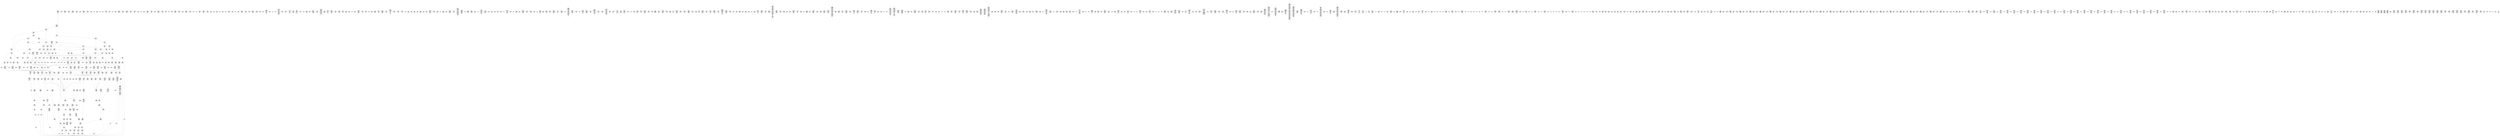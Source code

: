 /* Generated by GvGen v.1.0 (https://www.github.com/stricaud/gvgen) */

digraph G {
compound=true;
   node1 [label="[anywhere]"];
   node2 [label="# 0x0
PUSHX Data
PUSHX Data
MSTORE
PUSHX LogicData
CALLDATASIZE
LT
PUSHX Data
JUMPI
"];
   node3 [label="# 0xd
PUSHX Data
CALLDATALOAD
PUSHX BitData
SHR
PUSHX LogicData
GT
PUSHX Data
JUMPI
"];
   node4 [label="# 0x1e
PUSHX LogicData
GT
PUSHX Data
JUMPI
"];
   node5 [label="# 0x29
PUSHX LogicData
GT
PUSHX Data
JUMPI
"];
   node6 [label="# 0x34
PUSHX LogicData
EQ
PUSHX Data
JUMPI
"];
   node7 [label="# 0x3f
PUSHX LogicData
EQ
PUSHX Data
JUMPI
"];
   node8 [label="# 0x4a
PUSHX LogicData
EQ
PUSHX Data
JUMPI
"];
   node9 [label="# 0x55
PUSHX LogicData
EQ
PUSHX Data
JUMPI
"];
   node10 [label="# 0x60
PUSHX Data
JUMP
"];
   node11 [label="# 0x64
JUMPDEST
PUSHX LogicData
EQ
PUSHX Data
JUMPI
"];
   node12 [label="# 0x70
PUSHX LogicData
EQ
PUSHX Data
JUMPI
"];
   node13 [label="# 0x7b
PUSHX LogicData
EQ
PUSHX Data
JUMPI
"];
   node14 [label="# 0x86
PUSHX LogicData
EQ
PUSHX Data
JUMPI
"];
   node15 [label="# 0x91
PUSHX Data
JUMP
"];
   node16 [label="# 0x95
JUMPDEST
PUSHX LogicData
GT
PUSHX Data
JUMPI
"];
   node17 [label="# 0xa1
PUSHX LogicData
EQ
PUSHX Data
JUMPI
"];
   node18 [label="# 0xac
PUSHX LogicData
EQ
PUSHX Data
JUMPI
"];
   node19 [label="# 0xb7
PUSHX LogicData
EQ
PUSHX Data
JUMPI
"];
   node20 [label="# 0xc2
PUSHX LogicData
EQ
PUSHX Data
JUMPI
"];
   node21 [label="# 0xcd
PUSHX Data
JUMP
"];
   node22 [label="# 0xd1
JUMPDEST
PUSHX LogicData
EQ
PUSHX Data
JUMPI
"];
   node23 [label="# 0xdd
PUSHX LogicData
EQ
PUSHX Data
JUMPI
"];
   node24 [label="# 0xe8
PUSHX LogicData
EQ
PUSHX Data
JUMPI
"];
   node25 [label="# 0xf3
PUSHX Data
JUMP
"];
   node26 [label="# 0xf7
JUMPDEST
PUSHX LogicData
GT
PUSHX Data
JUMPI
"];
   node27 [label="# 0x103
PUSHX LogicData
GT
PUSHX Data
JUMPI
"];
   node28 [label="# 0x10e
PUSHX LogicData
EQ
PUSHX Data
JUMPI
"];
   node29 [label="# 0x119
PUSHX LogicData
EQ
PUSHX Data
JUMPI
"];
   node30 [label="# 0x124
PUSHX LogicData
EQ
PUSHX Data
JUMPI
"];
   node31 [label="# 0x12f
PUSHX LogicData
EQ
PUSHX Data
JUMPI
"];
   node32 [label="# 0x13a
PUSHX Data
JUMP
"];
   node33 [label="# 0x13e
JUMPDEST
PUSHX LogicData
EQ
PUSHX Data
JUMPI
"];
   node34 [label="# 0x14a
PUSHX LogicData
EQ
PUSHX Data
JUMPI
"];
   node35 [label="# 0x155
PUSHX LogicData
EQ
PUSHX Data
JUMPI
"];
   node36 [label="# 0x160
PUSHX Data
JUMP
"];
   node37 [label="# 0x164
JUMPDEST
PUSHX LogicData
GT
PUSHX Data
JUMPI
"];
   node38 [label="# 0x170
PUSHX LogicData
EQ
PUSHX Data
JUMPI
"];
   node39 [label="# 0x17b
PUSHX LogicData
EQ
PUSHX Data
JUMPI
"];
   node40 [label="# 0x186
PUSHX LogicData
EQ
PUSHX Data
JUMPI
"];
   node41 [label="# 0x191
PUSHX LogicData
EQ
PUSHX Data
JUMPI
"];
   node42 [label="# 0x19c
PUSHX Data
JUMP
"];
   node43 [label="# 0x1a0
JUMPDEST
PUSHX LogicData
EQ
PUSHX Data
JUMPI
"];
   node44 [label="# 0x1ac
PUSHX LogicData
EQ
PUSHX Data
JUMPI
"];
   node45 [label="# 0x1b7
PUSHX LogicData
EQ
PUSHX Data
JUMPI
"];
   node46 [label="# 0x1c2
JUMPDEST
PUSHX Data
REVERT
"];
   node47 [label="# 0x1c7
JUMPDEST
CALLVALUE
ISZERO
PUSHX Data
JUMPI
"];
   node48 [label="# 0x1cf
PUSHX Data
REVERT
"];
   node49 [label="# 0x1d3
JUMPDEST
PUSHX Data
PUSHX ArithData
CALLDATASIZE
SUB
ADD
PUSHX Data
PUSHX Data
JUMP
"];
   node50 [label="# 0x1e9
JUMPDEST
PUSHX Data
JUMP
"];
   node51 [label="# 0x1ee
JUMPDEST
PUSHX MemData
MLOAD
PUSHX Data
PUSHX Data
JUMP
"];
   node52 [label="# 0x1fb
JUMPDEST
PUSHX MemData
MLOAD
SUB
RETURN
"];
   node53 [label="# 0x204
JUMPDEST
CALLVALUE
ISZERO
PUSHX Data
JUMPI
"];
   node54 [label="# 0x20c
PUSHX Data
REVERT
"];
   node55 [label="# 0x210
JUMPDEST
PUSHX Data
PUSHX Data
JUMP
"];
   node56 [label="# 0x219
JUMPDEST
PUSHX MemData
MLOAD
PUSHX Data
PUSHX Data
JUMP
"];
   node57 [label="# 0x226
JUMPDEST
PUSHX MemData
MLOAD
SUB
RETURN
"];
   node58 [label="# 0x22f
JUMPDEST
CALLVALUE
ISZERO
PUSHX Data
JUMPI
"];
   node59 [label="# 0x237
PUSHX Data
REVERT
"];
   node60 [label="# 0x23b
JUMPDEST
PUSHX Data
PUSHX ArithData
CALLDATASIZE
SUB
ADD
PUSHX Data
PUSHX Data
JUMP
"];
   node61 [label="# 0x251
JUMPDEST
PUSHX Data
JUMP
"];
   node62 [label="# 0x256
JUMPDEST
PUSHX MemData
MLOAD
PUSHX Data
PUSHX Data
JUMP
"];
   node63 [label="# 0x263
JUMPDEST
PUSHX MemData
MLOAD
SUB
RETURN
"];
   node64 [label="# 0x26c
JUMPDEST
CALLVALUE
ISZERO
PUSHX Data
JUMPI
"];
   node65 [label="# 0x274
PUSHX Data
REVERT
"];
   node66 [label="# 0x278
JUMPDEST
PUSHX Data
PUSHX ArithData
CALLDATASIZE
SUB
ADD
PUSHX Data
PUSHX Data
JUMP
"];
   node67 [label="# 0x28e
JUMPDEST
PUSHX Data
JUMP
"];
   node68 [label="# 0x293
JUMPDEST
STOP
"];
   node69 [label="# 0x295
JUMPDEST
CALLVALUE
ISZERO
PUSHX Data
JUMPI
"];
   node70 [label="# 0x29d
PUSHX Data
REVERT
"];
   node71 [label="# 0x2a1
JUMPDEST
PUSHX Data
PUSHX ArithData
CALLDATASIZE
SUB
ADD
PUSHX Data
PUSHX Data
JUMP
"];
   node72 [label="# 0x2b7
JUMPDEST
PUSHX Data
JUMP
"];
   node73 [label="# 0x2bc
JUMPDEST
STOP
"];
   node74 [label="# 0x2be
JUMPDEST
CALLVALUE
ISZERO
PUSHX Data
JUMPI
"];
   node75 [label="# 0x2c6
PUSHX Data
REVERT
"];
   node76 [label="# 0x2ca
JUMPDEST
PUSHX Data
PUSHX Data
JUMP
"];
   node77 [label="# 0x2d3
JUMPDEST
STOP
"];
   node78 [label="# 0x2d5
JUMPDEST
CALLVALUE
ISZERO
PUSHX Data
JUMPI
"];
   node79 [label="# 0x2dd
PUSHX Data
REVERT
"];
   node80 [label="# 0x2e1
JUMPDEST
PUSHX Data
PUSHX Data
JUMP
"];
   node81 [label="# 0x2ea
JUMPDEST
PUSHX MemData
MLOAD
PUSHX Data
PUSHX Data
JUMP
"];
   node82 [label="# 0x2f7
JUMPDEST
PUSHX MemData
MLOAD
SUB
RETURN
"];
   node83 [label="# 0x300
JUMPDEST
CALLVALUE
ISZERO
PUSHX Data
JUMPI
"];
   node84 [label="# 0x308
PUSHX Data
REVERT
"];
   node85 [label="# 0x30c
JUMPDEST
PUSHX Data
PUSHX ArithData
CALLDATASIZE
SUB
ADD
PUSHX Data
PUSHX Data
JUMP
"];
   node86 [label="# 0x322
JUMPDEST
PUSHX Data
JUMP
"];
   node87 [label="# 0x327
JUMPDEST
STOP
"];
   node88 [label="# 0x329
JUMPDEST
CALLVALUE
ISZERO
PUSHX Data
JUMPI
"];
   node89 [label="# 0x331
PUSHX Data
REVERT
"];
   node90 [label="# 0x335
JUMPDEST
PUSHX Data
PUSHX ArithData
CALLDATASIZE
SUB
ADD
PUSHX Data
PUSHX Data
JUMP
"];
   node91 [label="# 0x34b
JUMPDEST
PUSHX Data
JUMP
"];
   node92 [label="# 0x350
JUMPDEST
PUSHX MemData
MLOAD
PUSHX Data
PUSHX Data
JUMP
"];
   node93 [label="# 0x35d
JUMPDEST
PUSHX MemData
MLOAD
SUB
RETURN
"];
   node94 [label="# 0x366
JUMPDEST
CALLVALUE
ISZERO
PUSHX Data
JUMPI
"];
   node95 [label="# 0x36e
PUSHX Data
REVERT
"];
   node96 [label="# 0x372
JUMPDEST
PUSHX Data
PUSHX Data
JUMP
"];
   node97 [label="# 0x37b
JUMPDEST
PUSHX MemData
MLOAD
PUSHX Data
PUSHX Data
JUMP
"];
   node98 [label="# 0x388
JUMPDEST
PUSHX MemData
MLOAD
SUB
RETURN
"];
   node99 [label="# 0x391
JUMPDEST
CALLVALUE
ISZERO
PUSHX Data
JUMPI
"];
   node100 [label="# 0x399
PUSHX Data
REVERT
"];
   node101 [label="# 0x39d
JUMPDEST
PUSHX Data
PUSHX Data
JUMP
"];
   node102 [label="# 0x3a6
JUMPDEST
PUSHX MemData
MLOAD
PUSHX Data
PUSHX Data
JUMP
"];
   node103 [label="# 0x3b3
JUMPDEST
PUSHX MemData
MLOAD
SUB
RETURN
"];
   node104 [label="# 0x3bc
JUMPDEST
CALLVALUE
ISZERO
PUSHX Data
JUMPI
"];
   node105 [label="# 0x3c4
PUSHX Data
REVERT
"];
   node106 [label="# 0x3c8
JUMPDEST
PUSHX Data
PUSHX ArithData
CALLDATASIZE
SUB
ADD
PUSHX Data
PUSHX Data
JUMP
"];
   node107 [label="# 0x3de
JUMPDEST
PUSHX Data
JUMP
"];
   node108 [label="# 0x3e3
JUMPDEST
STOP
"];
   node109 [label="# 0x3e5
JUMPDEST
CALLVALUE
ISZERO
PUSHX Data
JUMPI
"];
   node110 [label="# 0x3ed
PUSHX Data
REVERT
"];
   node111 [label="# 0x3f1
JUMPDEST
PUSHX Data
PUSHX ArithData
CALLDATASIZE
SUB
ADD
PUSHX Data
PUSHX Data
JUMP
"];
   node112 [label="# 0x407
JUMPDEST
PUSHX Data
JUMP
"];
   node113 [label="# 0x40c
JUMPDEST
PUSHX MemData
MLOAD
PUSHX Data
PUSHX Data
JUMP
"];
   node114 [label="# 0x419
JUMPDEST
PUSHX MemData
MLOAD
SUB
RETURN
"];
   node115 [label="# 0x422
JUMPDEST
CALLVALUE
ISZERO
PUSHX Data
JUMPI
"];
   node116 [label="# 0x42a
PUSHX Data
REVERT
"];
   node117 [label="# 0x42e
JUMPDEST
PUSHX Data
PUSHX ArithData
CALLDATASIZE
SUB
ADD
PUSHX Data
PUSHX Data
JUMP
"];
   node118 [label="# 0x444
JUMPDEST
PUSHX Data
JUMP
"];
   node119 [label="# 0x449
JUMPDEST
PUSHX MemData
MLOAD
PUSHX Data
PUSHX Data
JUMP
"];
   node120 [label="# 0x456
JUMPDEST
PUSHX MemData
MLOAD
SUB
RETURN
"];
   node121 [label="# 0x45f
JUMPDEST
CALLVALUE
ISZERO
PUSHX Data
JUMPI
"];
   node122 [label="# 0x467
PUSHX Data
REVERT
"];
   node123 [label="# 0x46b
JUMPDEST
PUSHX Data
PUSHX ArithData
CALLDATASIZE
SUB
ADD
PUSHX Data
PUSHX Data
JUMP
"];
   node124 [label="# 0x481
JUMPDEST
PUSHX Data
JUMP
"];
   node125 [label="# 0x486
JUMPDEST
STOP
"];
   node126 [label="# 0x488
JUMPDEST
CALLVALUE
ISZERO
PUSHX Data
JUMPI
"];
   node127 [label="# 0x490
PUSHX Data
REVERT
"];
   node128 [label="# 0x494
JUMPDEST
PUSHX Data
PUSHX ArithData
CALLDATASIZE
SUB
ADD
PUSHX Data
PUSHX Data
JUMP
"];
   node129 [label="# 0x4aa
JUMPDEST
PUSHX Data
JUMP
"];
   node130 [label="# 0x4af
JUMPDEST
PUSHX MemData
MLOAD
PUSHX Data
PUSHX Data
JUMP
"];
   node131 [label="# 0x4bc
JUMPDEST
PUSHX MemData
MLOAD
SUB
RETURN
"];
   node132 [label="# 0x4c5
JUMPDEST
CALLVALUE
ISZERO
PUSHX Data
JUMPI
"];
   node133 [label="# 0x4cd
PUSHX Data
REVERT
"];
   node134 [label="# 0x4d1
JUMPDEST
PUSHX Data
PUSHX ArithData
CALLDATASIZE
SUB
ADD
PUSHX Data
PUSHX Data
JUMP
"];
   node135 [label="# 0x4e7
JUMPDEST
PUSHX Data
JUMP
"];
   node136 [label="# 0x4ec
JUMPDEST
PUSHX MemData
MLOAD
PUSHX Data
PUSHX Data
JUMP
"];
   node137 [label="# 0x4f9
JUMPDEST
PUSHX MemData
MLOAD
SUB
RETURN
"];
   node138 [label="# 0x502
JUMPDEST
CALLVALUE
ISZERO
PUSHX Data
JUMPI
"];
   node139 [label="# 0x50a
PUSHX Data
REVERT
"];
   node140 [label="# 0x50e
JUMPDEST
PUSHX Data
PUSHX Data
JUMP
"];
   node141 [label="# 0x517
JUMPDEST
STOP
"];
   node142 [label="# 0x519
JUMPDEST
PUSHX Data
PUSHX Data
JUMP
"];
   node143 [label="# 0x521
JUMPDEST
STOP
"];
   node144 [label="# 0x523
JUMPDEST
CALLVALUE
ISZERO
PUSHX Data
JUMPI
"];
   node145 [label="# 0x52b
PUSHX Data
REVERT
"];
   node146 [label="# 0x52f
JUMPDEST
PUSHX Data
PUSHX Data
JUMP
"];
   node147 [label="# 0x538
JUMPDEST
PUSHX MemData
MLOAD
PUSHX Data
PUSHX Data
JUMP
"];
   node148 [label="# 0x545
JUMPDEST
PUSHX MemData
MLOAD
SUB
RETURN
"];
   node149 [label="# 0x54e
JUMPDEST
CALLVALUE
ISZERO
PUSHX Data
JUMPI
"];
   node150 [label="# 0x556
PUSHX Data
REVERT
"];
   node151 [label="# 0x55a
JUMPDEST
PUSHX Data
PUSHX Data
JUMP
"];
   node152 [label="# 0x563
JUMPDEST
PUSHX MemData
MLOAD
PUSHX Data
PUSHX Data
JUMP
"];
   node153 [label="# 0x570
JUMPDEST
PUSHX MemData
MLOAD
SUB
RETURN
"];
   node154 [label="# 0x579
JUMPDEST
CALLVALUE
ISZERO
PUSHX Data
JUMPI
"];
   node155 [label="# 0x581
PUSHX Data
REVERT
"];
   node156 [label="# 0x585
JUMPDEST
PUSHX Data
PUSHX ArithData
CALLDATASIZE
SUB
ADD
PUSHX Data
PUSHX Data
JUMP
"];
   node157 [label="# 0x59b
JUMPDEST
PUSHX Data
JUMP
"];
   node158 [label="# 0x5a0
JUMPDEST
STOP
"];
   node159 [label="# 0x5a2
JUMPDEST
PUSHX Data
PUSHX ArithData
CALLDATASIZE
SUB
ADD
PUSHX Data
PUSHX Data
JUMP
"];
   node160 [label="# 0x5b7
JUMPDEST
PUSHX Data
JUMP
"];
   node161 [label="# 0x5bc
JUMPDEST
STOP
"];
   node162 [label="# 0x5be
JUMPDEST
CALLVALUE
ISZERO
PUSHX Data
JUMPI
"];
   node163 [label="# 0x5c6
PUSHX Data
REVERT
"];
   node164 [label="# 0x5ca
JUMPDEST
PUSHX Data
PUSHX ArithData
CALLDATASIZE
SUB
ADD
PUSHX Data
PUSHX Data
JUMP
"];
   node165 [label="# 0x5e0
JUMPDEST
PUSHX Data
JUMP
"];
   node166 [label="# 0x5e5
JUMPDEST
STOP
"];
   node167 [label="# 0x5e7
JUMPDEST
CALLVALUE
ISZERO
PUSHX Data
JUMPI
"];
   node168 [label="# 0x5ef
PUSHX Data
REVERT
"];
   node169 [label="# 0x5f3
JUMPDEST
PUSHX Data
PUSHX Data
JUMP
"];
   node170 [label="# 0x5fc
JUMPDEST
PUSHX MemData
MLOAD
PUSHX Data
PUSHX Data
JUMP
"];
   node171 [label="# 0x609
JUMPDEST
PUSHX MemData
MLOAD
SUB
RETURN
"];
   node172 [label="# 0x612
JUMPDEST
CALLVALUE
ISZERO
PUSHX Data
JUMPI
"];
   node173 [label="# 0x61a
PUSHX Data
REVERT
"];
   node174 [label="# 0x61e
JUMPDEST
PUSHX Data
PUSHX ArithData
CALLDATASIZE
SUB
ADD
PUSHX Data
PUSHX Data
JUMP
"];
   node175 [label="# 0x634
JUMPDEST
PUSHX Data
JUMP
"];
   node176 [label="# 0x639
JUMPDEST
STOP
"];
   node177 [label="# 0x63b
JUMPDEST
CALLVALUE
ISZERO
PUSHX Data
JUMPI
"];
   node178 [label="# 0x643
PUSHX Data
REVERT
"];
   node179 [label="# 0x647
JUMPDEST
PUSHX Data
PUSHX ArithData
CALLDATASIZE
SUB
ADD
PUSHX Data
PUSHX Data
JUMP
"];
   node180 [label="# 0x65d
JUMPDEST
PUSHX Data
JUMP
"];
   node181 [label="# 0x662
JUMPDEST
PUSHX MemData
MLOAD
PUSHX Data
PUSHX Data
JUMP
"];
   node182 [label="# 0x66f
JUMPDEST
PUSHX MemData
MLOAD
SUB
RETURN
"];
   node183 [label="# 0x678
JUMPDEST
CALLVALUE
ISZERO
PUSHX Data
JUMPI
"];
   node184 [label="# 0x680
PUSHX Data
REVERT
"];
   node185 [label="# 0x684
JUMPDEST
PUSHX Data
PUSHX ArithData
CALLDATASIZE
SUB
ADD
PUSHX Data
PUSHX Data
JUMP
"];
   node186 [label="# 0x69a
JUMPDEST
PUSHX Data
JUMP
"];
   node187 [label="# 0x69f
JUMPDEST
PUSHX MemData
MLOAD
PUSHX Data
PUSHX Data
JUMP
"];
   node188 [label="# 0x6ac
JUMPDEST
PUSHX MemData
MLOAD
SUB
RETURN
"];
   node189 [label="# 0x6b5
JUMPDEST
CALLVALUE
ISZERO
PUSHX Data
JUMPI
"];
   node190 [label="# 0x6bd
PUSHX Data
REVERT
"];
   node191 [label="# 0x6c1
JUMPDEST
PUSHX Data
PUSHX ArithData
CALLDATASIZE
SUB
ADD
PUSHX Data
PUSHX Data
JUMP
"];
   node192 [label="# 0x6d7
JUMPDEST
PUSHX Data
JUMP
"];
   node193 [label="# 0x6dc
JUMPDEST
STOP
"];
   node194 [label="# 0x6de
JUMPDEST
PUSHX Data
PUSHX BitData
PUSHX BitData
NOT
AND
PUSHX BitData
NOT
AND
EQ
PUSHX Data
JUMPI
"];
   node195 [label="# 0x747
PUSHX Data
PUSHX Data
JUMP
"];
   node196 [label="# 0x750
JUMPDEST
"];
   node197 [label="# 0x751
JUMPDEST
JUMP
"];
   node198 [label="# 0x758
JUMPDEST
PUSHX Data
PUSHX StorData
SLOAD
PUSHX Data
PUSHX Data
JUMP
"];
   node199 [label="# 0x767
JUMPDEST
PUSHX ArithData
ADD
PUSHX ArithData
DIV
MUL
PUSHX ArithData
ADD
PUSHX MemData
MLOAD
ADD
PUSHX Data
MSTORE
MSTORE
PUSHX ArithData
ADD
SLOAD
PUSHX Data
PUSHX Data
JUMP
"];
   node200 [label="# 0x793
JUMPDEST
ISZERO
PUSHX Data
JUMPI
"];
   node201 [label="# 0x79a
PUSHX LogicData
LT
PUSHX Data
JUMPI
"];
   node202 [label="# 0x7a2
PUSHX ArithData
SLOAD
DIV
MUL
MSTORE
PUSHX ArithData
ADD
PUSHX Data
JUMP
"];
   node203 [label="# 0x7b5
JUMPDEST
ADD
PUSHX Data
MSTORE
PUSHX Data
PUSHX Data
SHA3
"];
   node204 [label="# 0x7c3
JUMPDEST
SLOAD
MSTORE
PUSHX ArithData
ADD
PUSHX ArithData
ADD
GT
PUSHX Data
JUMPI
"];
   node205 [label="# 0x7d7
SUB
PUSHX BitData
AND
ADD
"];
   node206 [label="# 0x7e0
JUMPDEST
JUMP
"];
   node207 [label="# 0x7ea
JUMPDEST
PUSHX Data
PUSHX Data
PUSHX Data
JUMP
"];
   node208 [label="# 0x7f5
JUMPDEST
PUSHX Data
JUMPI
"];
   node209 [label="# 0x7fa
PUSHX MemData
MLOAD
PUSHX Data
MSTORE
PUSHX ArithData
ADD
PUSHX Data
PUSHX Data
JUMP
"];
   node210 [label="# 0x82b
JUMPDEST
PUSHX MemData
MLOAD
SUB
REVERT
"];
   node211 [label="# 0x834
JUMPDEST
PUSHX Data
PUSHX ArithData
MSTORE
PUSHX ArithData
ADD
MSTORE
PUSHX ArithData
ADD
PUSHX Data
SHA3
PUSHX ArithData
SLOAD
PUSHX ArithData
EXP
DIV
PUSHX BitData
AND
JUMP
"];
   node212 [label="# 0x86f
JUMPDEST
PUSHX Data
PUSHX Data
PUSHX Data
JUMP
"];
   node213 [label="# 0x87a
JUMPDEST
PUSHX BitData
AND
PUSHX BitData
AND
EQ
ISZERO
PUSHX Data
JUMPI
"];
   node214 [label="# 0x8b1
PUSHX MemData
MLOAD
PUSHX Data
MSTORE
PUSHX ArithData
ADD
PUSHX Data
PUSHX Data
JUMP
"];
   node215 [label="# 0x8e2
JUMPDEST
PUSHX MemData
MLOAD
SUB
REVERT
"];
   node216 [label="# 0x8eb
JUMPDEST
PUSHX BitData
AND
PUSHX Data
PUSHX Data
JUMP
"];
   node217 [label="# 0x90a
JUMPDEST
PUSHX BitData
AND
EQ
PUSHX Data
JUMPI
"];
   node218 [label="# 0x927
PUSHX Data
PUSHX Data
PUSHX Data
JUMP
"];
   node219 [label="# 0x933
JUMPDEST
PUSHX Data
JUMP
"];
   node220 [label="# 0x938
JUMPDEST
"];
   node221 [label="# 0x939
JUMPDEST
PUSHX Data
JUMPI
"];
   node222 [label="# 0x93e
PUSHX MemData
MLOAD
PUSHX Data
MSTORE
PUSHX ArithData
ADD
PUSHX Data
PUSHX Data
JUMP
"];
   node223 [label="# 0x96f
JUMPDEST
PUSHX MemData
MLOAD
SUB
REVERT
"];
   node224 [label="# 0x978
JUMPDEST
PUSHX Data
PUSHX Data
JUMP
"];
   node225 [label="# 0x982
JUMPDEST
JUMP
"];
   node226 [label="# 0x987
JUMPDEST
PUSHX Data
PUSHX Data
JUMP
"];
   node227 [label="# 0x98f
JUMPDEST
PUSHX BitData
AND
PUSHX Data
PUSHX Data
JUMP
"];
   node228 [label="# 0x9ad
JUMPDEST
PUSHX BitData
AND
EQ
PUSHX Data
JUMPI
"];
   node229 [label="# 0x9c9
PUSHX MemData
MLOAD
PUSHX Data
MSTORE
PUSHX ArithData
ADD
PUSHX Data
PUSHX Data
JUMP
"];
   node230 [label="# 0x9fa
JUMPDEST
PUSHX MemData
MLOAD
SUB
REVERT
"];
   node231 [label="# 0xa03
JUMPDEST
PUSHX StorData
PUSHX ArithData
PUSHX ArithData
EXP
SLOAD
PUSHX ArithData
MUL
NOT
AND
ISZERO
ISZERO
MUL
OR
SSTORE
JUMP
"];
   node232 [label="# 0xa20
JUMPDEST
PUSHX Data
PUSHX Data
JUMP
"];
   node233 [label="# 0xa28
JUMPDEST
PUSHX BitData
AND
PUSHX Data
PUSHX Data
JUMP
"];
   node234 [label="# 0xa46
JUMPDEST
PUSHX BitData
AND
EQ
PUSHX Data
JUMPI
"];
   node235 [label="# 0xa62
PUSHX MemData
MLOAD
PUSHX Data
MSTORE
PUSHX ArithData
ADD
PUSHX Data
PUSHX Data
JUMP
"];
   node236 [label="# 0xa93
JUMPDEST
PUSHX MemData
MLOAD
SUB
REVERT
"];
   node237 [label="# 0xa9c
JUMPDEST
PUSHX StorData
SLOAD
TIMESTAMP
LT
PUSHX Data
JUMPI
"];
   node238 [label="# 0xaa6
PUSHX MemData
MLOAD
PUSHX Data
MSTORE
PUSHX ArithData
ADD
PUSHX Data
PUSHX Data
JUMP
"];
   node239 [label="# 0xad7
JUMPDEST
PUSHX MemData
MLOAD
SUB
REVERT
"];
   node240 [label="# 0xae0
JUMPDEST
PUSHX Data
PUSHX Data
PUSHX Data
JUMP
"];
   node241 [label="# 0xaea
JUMPDEST
PUSHX LogicData
LT
PUSHX Data
JUMPI
"];
   node242 [label="# 0xaf5
PUSHX MemData
MLOAD
PUSHX Data
MSTORE
PUSHX ArithData
ADD
PUSHX Data
PUSHX Data
JUMP
"];
   node243 [label="# 0xb26
JUMPDEST
PUSHX MemData
MLOAD
SUB
REVERT
"];
   node244 [label="# 0xb2f
JUMPDEST
PUSHX Data
"];
   node245 [label="# 0xb32
JUMPDEST
PUSHX LogicData
LT
ISZERO
PUSHX Data
JUMPI
"];
   node246 [label="# 0xb3d
PUSHX Data
PUSHX Data
PUSHX Data
JUMP
"];
   node247 [label="# 0xb4b
JUMPDEST
LT
"];
   node248 [label="# 0xb4d
JUMPDEST
ISZERO
PUSHX Data
JUMPI
"];
   node249 [label="# 0xb53
PUSHX Data
PUSHX Data
PUSHX Data
JUMP
"];
   node250 [label="# 0xb5d
JUMPDEST
PUSHX Data
PUSHX Data
JUMP
"];
   node251 [label="# 0xb69
JUMPDEST
PUSHX Data
JUMP
"];
   node252 [label="# 0xb6e
JUMPDEST
PUSHX Data
PUSHX Data
JUMP
"];
   node253 [label="# 0xb79
JUMPDEST
PUSHX Data
JUMP
"];
   node254 [label="# 0xb81
JUMPDEST
JUMP
"];
   node255 [label="# 0xb85
JUMPDEST
PUSHX Data
PUSHX StorData
SLOAD
JUMP
"];
   node256 [label="# 0xb92
JUMPDEST
PUSHX Data
PUSHX Data
PUSHX Data
JUMP
"];
   node257 [label="# 0xb9d
JUMPDEST
PUSHX Data
JUMP
"];
   node258 [label="# 0xba3
JUMPDEST
PUSHX Data
JUMPI
"];
   node259 [label="# 0xba8
PUSHX MemData
MLOAD
PUSHX Data
MSTORE
PUSHX ArithData
ADD
PUSHX Data
PUSHX Data
JUMP
"];
   node260 [label="# 0xbd9
JUMPDEST
PUSHX MemData
MLOAD
SUB
REVERT
"];
   node261 [label="# 0xbe2
JUMPDEST
PUSHX Data
PUSHX Data
JUMP
"];
   node262 [label="# 0xbed
JUMPDEST
JUMP
"];
   node263 [label="# 0xbf2
JUMPDEST
PUSHX Data
PUSHX Data
PUSHX Data
JUMP
"];
   node264 [label="# 0xbfd
JUMPDEST
LT
PUSHX Data
JUMPI
"];
   node265 [label="# 0xc04
PUSHX MemData
MLOAD
PUSHX Data
MSTORE
PUSHX ArithData
ADD
PUSHX Data
PUSHX Data
JUMP
"];
   node266 [label="# 0xc35
JUMPDEST
PUSHX MemData
MLOAD
SUB
REVERT
"];
   node267 [label="# 0xc3e
JUMPDEST
PUSHX Data
PUSHX ArithData
PUSHX BitData
AND
PUSHX BitData
AND
MSTORE
PUSHX ArithData
ADD
MSTORE
PUSHX ArithData
ADD
PUSHX Data
SHA3
PUSHX ArithData
MSTORE
PUSHX ArithData
ADD
MSTORE
PUSHX ArithData
ADD
PUSHX Data
SHA3
SLOAD
JUMP
"];
   node268 [label="# 0xc97
JUMPDEST
PUSHX Data
PUSHX StorData
SLOAD
TIMESTAMP
LT
ISZERO
ISZERO
PUSHX Data
JUMPI
"];
   node269 [label="# 0xca6
PUSHX StorData
PUSHX ArithData
SLOAD
PUSHX ArithData
EXP
DIV
PUSHX BitData
AND
ISZERO
"];
   node270 [label="# 0xcb8
JUMPDEST
JUMP
"];
   node271 [label="# 0xcbd
JUMPDEST
PUSHX Data
JUMP
"];
   node272 [label="# 0xcc3
JUMPDEST
PUSHX Data
PUSHX MemData
MLOAD
PUSHX ArithData
ADD
PUSHX Data
MSTORE
PUSHX Data
MSTORE
PUSHX Data
JUMP
"];
   node273 [label="# 0xcde
JUMPDEST
JUMP
"];
   node274 [label="# 0xce3
JUMPDEST
PUSHX Data
PUSHX Data
PUSHX Data
PUSHX Data
JUMP
"];
   node275 [label="# 0xcf0
JUMPDEST
PUSHX Data
PUSHX LogicData
GT
ISZERO
PUSHX Data
JUMPI
"];
   node276 [label="# 0xd06
PUSHX Data
PUSHX Data
JUMP
"];
   node277 [label="# 0xd0d
JUMPDEST
"];
   node278 [label="# 0xd0e
JUMPDEST
PUSHX MemData
MLOAD
MSTORE
PUSHX ArithData
MUL
PUSHX ArithData
ADD
ADD
PUSHX Data
MSTORE
ISZERO
PUSHX Data
JUMPI
"];
   node279 [label="# 0xd28
PUSHX ArithData
ADD
PUSHX ArithData
MUL
CALLDATASIZE
CALLDATACOPY
ADD
"];
   node280 [label="# 0xd3c
JUMPDEST
PUSHX Data
"];
   node281 [label="# 0xd42
JUMPDEST
LT
ISZERO
PUSHX Data
JUMPI
"];
   node282 [label="# 0xd4b
PUSHX Data
PUSHX Data
JUMP
"];
   node283 [label="# 0xd54
JUMPDEST
MLOAD
LT
PUSHX Data
JUMPI
"];
   node284 [label="# 0xd5f
PUSHX Data
PUSHX Data
JUMP
"];
   node285 [label="# 0xd66
JUMPDEST
"];
   node286 [label="# 0xd67
JUMPDEST
PUSHX ArithData
MUL
PUSHX ArithData
ADD
ADD
MSTORE
PUSHX Data
PUSHX Data
JUMP
"];
   node287 [label="# 0xd7e
JUMPDEST
PUSHX Data
JUMP
"];
   node288 [label="# 0xd86
JUMPDEST
JUMP
"];
   node289 [label="# 0xd91
JUMPDEST
PUSHX Data
PUSHX Data
PUSHX Data
JUMP
"];
   node290 [label="# 0xd9b
JUMPDEST
LT
PUSHX Data
JUMPI
"];
   node291 [label="# 0xda2
PUSHX MemData
MLOAD
PUSHX Data
MSTORE
PUSHX ArithData
ADD
PUSHX Data
PUSHX Data
JUMP
"];
   node292 [label="# 0xdd3
JUMPDEST
PUSHX MemData
MLOAD
SUB
REVERT
"];
   node293 [label="# 0xddc
JUMPDEST
PUSHX StorData
SLOAD
LT
PUSHX Data
JUMPI
"];
   node294 [label="# 0xde8
PUSHX Data
PUSHX Data
JUMP
"];
   node295 [label="# 0xdef
JUMPDEST
"];
   node296 [label="# 0xdf0
JUMPDEST
PUSHX Data
MSTORE
PUSHX Data
PUSHX Data
SHA3
ADD
SLOAD
JUMP
"];
   node297 [label="# 0xe02
JUMPDEST
PUSHX Data
PUSHX Data
JUMP
"];
   node298 [label="# 0xe0a
JUMPDEST
PUSHX BitData
AND
PUSHX Data
PUSHX Data
JUMP
"];
   node299 [label="# 0xe28
JUMPDEST
PUSHX BitData
AND
EQ
PUSHX Data
JUMPI
"];
   node300 [label="# 0xe44
PUSHX MemData
MLOAD
PUSHX Data
MSTORE
PUSHX ArithData
ADD
PUSHX Data
PUSHX Data
JUMP
"];
   node301 [label="# 0xe75
JUMPDEST
PUSHX MemData
MLOAD
SUB
REVERT
"];
   node302 [label="# 0xe7e
JUMPDEST
PUSHX Data
MLOAD
PUSHX ArithData
ADD
PUSHX Data
PUSHX Data
JUMP
"];
   node303 [label="# 0xe94
JUMPDEST
JUMP
"];
   node304 [label="# 0xe98
JUMPDEST
PUSHX Data
PUSHX Data
PUSHX ArithData
MSTORE
PUSHX ArithData
ADD
MSTORE
PUSHX ArithData
ADD
PUSHX Data
SHA3
PUSHX ArithData
SLOAD
PUSHX ArithData
EXP
DIV
PUSHX BitData
AND
PUSHX BitData
PUSHX BitData
AND
PUSHX BitData
AND
EQ
ISZERO
PUSHX Data
JUMPI
"];
   node305 [label="# 0xf07
PUSHX MemData
MLOAD
PUSHX Data
MSTORE
PUSHX ArithData
ADD
PUSHX Data
PUSHX Data
JUMP
"];
   node306 [label="# 0xf38
JUMPDEST
PUSHX MemData
MLOAD
SUB
REVERT
"];
   node307 [label="# 0xf41
JUMPDEST
JUMP
"];
   node308 [label="# 0xf4a
JUMPDEST
PUSHX BitData
PUSHX BitData
AND
PUSHX BitData
AND
EQ
ISZERO
PUSHX Data
JUMPI
"];
   node309 [label="# 0xf81
PUSHX MemData
MLOAD
PUSHX Data
MSTORE
PUSHX ArithData
ADD
PUSHX Data
PUSHX Data
JUMP
"];
   node310 [label="# 0xfb2
JUMPDEST
PUSHX MemData
MLOAD
SUB
REVERT
"];
   node311 [label="# 0xfbb
JUMPDEST
PUSHX Data
PUSHX ArithData
PUSHX BitData
AND
PUSHX BitData
AND
MSTORE
PUSHX ArithData
ADD
MSTORE
PUSHX ArithData
ADD
PUSHX Data
SHA3
SLOAD
JUMP
"];
   node312 [label="# 0x1002
JUMPDEST
PUSHX Data
PUSHX Data
JUMP
"];
   node313 [label="# 0x100a
JUMPDEST
PUSHX BitData
AND
PUSHX Data
PUSHX Data
JUMP
"];
   node314 [label="# 0x1028
JUMPDEST
PUSHX BitData
AND
EQ
PUSHX Data
JUMPI
"];
   node315 [label="# 0x1044
PUSHX MemData
MLOAD
PUSHX Data
MSTORE
PUSHX ArithData
ADD
PUSHX Data
PUSHX Data
JUMP
"];
   node316 [label="# 0x1075
JUMPDEST
PUSHX MemData
MLOAD
SUB
REVERT
"];
   node317 [label="# 0x107e
JUMPDEST
PUSHX Data
PUSHX Data
PUSHX Data
JUMP
"];
   node318 [label="# 0x1088
JUMPDEST
JUMP
"];
   node319 [label="# 0x108a
JUMPDEST
PUSHX Data
PUSHX Data
JUMP
"];
   node320 [label="# 0x1092
JUMPDEST
PUSHX BitData
AND
PUSHX Data
PUSHX Data
JUMP
"];
   node321 [label="# 0x10b0
JUMPDEST
PUSHX BitData
AND
EQ
PUSHX Data
JUMPI
"];
   node322 [label="# 0x10cc
PUSHX MemData
MLOAD
PUSHX Data
MSTORE
PUSHX ArithData
ADD
PUSHX Data
PUSHX Data
JUMP
"];
   node323 [label="# 0x10fd
JUMPDEST
PUSHX MemData
MLOAD
SUB
REVERT
"];
   node324 [label="# 0x1106
JUMPDEST
CALLER
PUSHX BitData
AND
PUSHX ArithData
SELFBALANCE
ISZERO
MUL
PUSHX MemData
MLOAD
PUSHX Data
PUSHX MemData
MLOAD
SUB
CALL
PUSHX Data
JUMPI
"];
   node325 [label="# 0x1140
PUSHX Data
REVERT
"];
   node326 [label="# 0x1144
JUMPDEST
JUMP
"];
   node327 [label="# 0x1146
JUMPDEST
PUSHX Data
PUSHX StorData
PUSHX ArithData
SLOAD
PUSHX ArithData
EXP
DIV
PUSHX BitData
AND
JUMP
"];
   node328 [label="# 0x1170
JUMPDEST
PUSHX Data
PUSHX StorData
SLOAD
PUSHX Data
PUSHX Data
JUMP
"];
   node329 [label="# 0x117f
JUMPDEST
PUSHX ArithData
ADD
PUSHX ArithData
DIV
MUL
PUSHX ArithData
ADD
PUSHX MemData
MLOAD
ADD
PUSHX Data
MSTORE
MSTORE
PUSHX ArithData
ADD
SLOAD
PUSHX Data
PUSHX Data
JUMP
"];
   node330 [label="# 0x11ab
JUMPDEST
ISZERO
PUSHX Data
JUMPI
"];
   node331 [label="# 0x11b2
PUSHX LogicData
LT
PUSHX Data
JUMPI
"];
   node332 [label="# 0x11ba
PUSHX ArithData
SLOAD
DIV
MUL
MSTORE
PUSHX ArithData
ADD
PUSHX Data
JUMP
"];
   node333 [label="# 0x11cd
JUMPDEST
ADD
PUSHX Data
MSTORE
PUSHX Data
PUSHX Data
SHA3
"];
   node334 [label="# 0x11db
JUMPDEST
SLOAD
MSTORE
PUSHX ArithData
ADD
PUSHX ArithData
ADD
GT
PUSHX Data
JUMPI
"];
   node335 [label="# 0x11ef
SUB
PUSHX BitData
AND
ADD
"];
   node336 [label="# 0x11f8
JUMPDEST
JUMP
"];
   node337 [label="# 0x1202
JUMPDEST
PUSHX Data
PUSHX Data
JUMP
"];
   node338 [label="# 0x120a
JUMPDEST
PUSHX BitData
AND
PUSHX Data
PUSHX Data
JUMP
"];
   node339 [label="# 0x1228
JUMPDEST
PUSHX BitData
AND
EQ
PUSHX Data
JUMPI
"];
   node340 [label="# 0x1244
PUSHX MemData
MLOAD
PUSHX Data
MSTORE
PUSHX ArithData
ADD
PUSHX Data
PUSHX Data
JUMP
"];
   node341 [label="# 0x1275
JUMPDEST
PUSHX MemData
MLOAD
SUB
REVERT
"];
   node342 [label="# 0x127e
JUMPDEST
PUSHX Data
SSTORE
JUMP
"];
   node343 [label="# 0x1288
JUMPDEST
PUSHX Data
PUSHX Data
PUSHX Data
PUSHX Data
PUSHX Data
JUMP
"];
   node344 [label="# 0x129e
JUMPDEST
PUSHX LogicData
LT
PUSHX Data
JUMPI
"];
   node345 [label="# 0x12aa
PUSHX MemData
MLOAD
PUSHX Data
MSTORE
PUSHX ArithData
ADD
PUSHX Data
PUSHX Data
JUMP
"];
   node346 [label="# 0x12db
JUMPDEST
PUSHX MemData
MLOAD
SUB
REVERT
"];
   node347 [label="# 0x12e4
JUMPDEST
PUSHX Data
PUSHX Data
PUSHX Data
JUMP
"];
   node348 [label="# 0x12f3
JUMPDEST
GT
ISZERO
PUSHX Data
JUMPI
"];
   node349 [label="# 0x12fa
PUSHX MemData
MLOAD
PUSHX Data
MSTORE
PUSHX ArithData
ADD
PUSHX Data
PUSHX Data
JUMP
"];
   node350 [label="# 0x132b
JUMPDEST
PUSHX MemData
MLOAD
SUB
REVERT
"];
   node351 [label="# 0x1334
JUMPDEST
PUSHX LogicData
GT
ISZERO
PUSHX Data
JUMPI
"];
   node352 [label="# 0x133e
PUSHX MemData
MLOAD
PUSHX Data
MSTORE
PUSHX ArithData
ADD
PUSHX Data
PUSHX Data
JUMP
"];
   node353 [label="# 0x136f
JUMPDEST
PUSHX MemData
MLOAD
SUB
REVERT
"];
   node354 [label="# 0x1378
JUMPDEST
PUSHX Data
PUSHX Data
JUMP
"];
   node355 [label="# 0x1384
JUMPDEST
CALLVALUE
LT
ISZERO
PUSHX Data
JUMPI
"];
   node356 [label="# 0x138c
PUSHX MemData
MLOAD
PUSHX Data
MSTORE
PUSHX ArithData
ADD
PUSHX Data
PUSHX Data
JUMP
"];
   node357 [label="# 0x13bd
JUMPDEST
PUSHX MemData
MLOAD
SUB
REVERT
"];
   node358 [label="# 0x13c6
JUMPDEST
PUSHX StorData
SLOAD
TIMESTAMP
LT
ISZERO
PUSHX Data
JUMPI
"];
   node359 [label="# 0x13d1
PUSHX MemData
MLOAD
PUSHX Data
MSTORE
PUSHX ArithData
ADD
PUSHX Data
PUSHX Data
JUMP
"];
   node360 [label="# 0x1402
JUMPDEST
PUSHX MemData
MLOAD
SUB
REVERT
"];
   node361 [label="# 0x140b
JUMPDEST
PUSHX LogicData
ISZERO
ISZERO
PUSHX StorData
PUSHX ArithData
SLOAD
PUSHX ArithData
EXP
DIV
PUSHX BitData
AND
ISZERO
ISZERO
EQ
PUSHX Data
JUMPI
"];
   node362 [label="# 0x1427
PUSHX MemData
MLOAD
PUSHX Data
MSTORE
PUSHX ArithData
ADD
PUSHX Data
PUSHX Data
JUMP
"];
   node363 [label="# 0x1458
JUMPDEST
PUSHX MemData
MLOAD
SUB
REVERT
"];
   node364 [label="# 0x1461
JUMPDEST
PUSHX Data
"];
   node365 [label="# 0x1464
JUMPDEST
LT
ISZERO
PUSHX Data
JUMPI
"];
   node366 [label="# 0x146d
PUSHX Data
CALLER
PUSHX Data
PUSHX Data
JUMP
"];
   node367 [label="# 0x147c
JUMPDEST
PUSHX Data
JUMP
"];
   node368 [label="# 0x1481
JUMPDEST
PUSHX Data
PUSHX Data
JUMP
"];
   node369 [label="# 0x148c
JUMPDEST
PUSHX Data
JUMP
"];
   node370 [label="# 0x1494
JUMPDEST
JUMP
"];
   node371 [label="# 0x149a
JUMPDEST
PUSHX Data
PUSHX Data
JUMP
"];
   node372 [label="# 0x14a2
JUMPDEST
PUSHX BitData
AND
PUSHX BitData
AND
EQ
ISZERO
PUSHX Data
JUMPI
"];
   node373 [label="# 0x14d6
PUSHX MemData
MLOAD
PUSHX Data
MSTORE
PUSHX ArithData
ADD
PUSHX Data
PUSHX Data
JUMP
"];
   node374 [label="# 0x1507
JUMPDEST
PUSHX MemData
MLOAD
SUB
REVERT
"];
   node375 [label="# 0x1510
JUMPDEST
PUSHX Data
PUSHX Data
PUSHX Data
PUSHX Data
JUMP
"];
   node376 [label="# 0x151d
JUMPDEST
PUSHX BitData
AND
PUSHX BitData
AND
MSTORE
PUSHX ArithData
ADD
MSTORE
PUSHX ArithData
ADD
PUSHX Data
SHA3
PUSHX ArithData
PUSHX BitData
AND
PUSHX BitData
AND
MSTORE
PUSHX ArithData
ADD
MSTORE
PUSHX ArithData
ADD
PUSHX Data
SHA3
PUSHX ArithData
PUSHX ArithData
EXP
SLOAD
PUSHX ArithData
MUL
NOT
AND
ISZERO
ISZERO
MUL
OR
SSTORE
PUSHX BitData
AND
PUSHX Data
PUSHX Data
JUMP
"];
   node377 [label="# 0x15ca
JUMPDEST
PUSHX BitData
AND
PUSHX Data
PUSHX MemData
MLOAD
PUSHX Data
PUSHX Data
JUMP
"];
   node378 [label="# 0x160f
JUMPDEST
PUSHX MemData
MLOAD
SUB
LOGX
JUMP
"];
   node379 [label="# 0x161b
JUMPDEST
PUSHX Data
PUSHX StorData
SLOAD
JUMP
"];
   node380 [label="# 0x1625
JUMPDEST
PUSHX Data
PUSHX Data
PUSHX Data
JUMP
"];
   node381 [label="# 0x1630
JUMPDEST
PUSHX Data
JUMP
"];
   node382 [label="# 0x1636
JUMPDEST
PUSHX Data
JUMPI
"];
   node383 [label="# 0x163b
PUSHX MemData
MLOAD
PUSHX Data
MSTORE
PUSHX ArithData
ADD
PUSHX Data
PUSHX Data
JUMP
"];
   node384 [label="# 0x166c
JUMPDEST
PUSHX MemData
MLOAD
SUB
REVERT
"];
   node385 [label="# 0x1675
JUMPDEST
PUSHX Data
PUSHX Data
JUMP
"];
   node386 [label="# 0x1681
JUMPDEST
JUMP
"];
   node387 [label="# 0x1687
JUMPDEST
PUSHX Data
PUSHX Data
PUSHX Data
PUSHX Data
JUMP
"];
   node388 [label="# 0x1693
JUMPDEST
LT
PUSHX Data
JUMPI
"];
   node389 [label="# 0x169d
PUSHX MemData
MLOAD
PUSHX Data
MSTORE
PUSHX ArithData
ADD
PUSHX Data
PUSHX Data
JUMP
"];
   node390 [label="# 0x16ce
JUMPDEST
PUSHX MemData
MLOAD
SUB
REVERT
"];
   node391 [label="# 0x16d7
JUMPDEST
PUSHX Data
PUSHX Data
PUSHX Data
JUMP
"];
   node392 [label="# 0x16e2
JUMPDEST
PUSHX MemData
MLOAD
PUSHX ArithData
ADD
PUSHX Data
PUSHX Data
JUMP
"];
   node393 [label="# 0x16f3
JUMPDEST
PUSHX MemData
MLOAD
PUSHX ArithData
SUB
SUB
MSTORE
PUSHX Data
MSTORE
JUMP
"];
   node394 [label="# 0x170a
JUMPDEST
PUSHX Data
PUSHX Data
PUSHX ArithData
PUSHX BitData
AND
PUSHX BitData
AND
MSTORE
PUSHX ArithData
ADD
MSTORE
PUSHX ArithData
ADD
PUSHX Data
SHA3
PUSHX ArithData
PUSHX BitData
AND
PUSHX BitData
AND
MSTORE
PUSHX ArithData
ADD
MSTORE
PUSHX ArithData
ADD
PUSHX Data
SHA3
PUSHX ArithData
SLOAD
PUSHX ArithData
EXP
DIV
PUSHX BitData
AND
JUMP
"];
   node395 [label="# 0x179e
JUMPDEST
PUSHX Data
PUSHX Data
JUMP
"];
   node396 [label="# 0x17a6
JUMPDEST
PUSHX BitData
AND
PUSHX Data
PUSHX Data
JUMP
"];
   node397 [label="# 0x17c4
JUMPDEST
PUSHX BitData
AND
EQ
PUSHX Data
JUMPI
"];
   node398 [label="# 0x17e0
PUSHX MemData
MLOAD
PUSHX Data
MSTORE
PUSHX ArithData
ADD
PUSHX Data
PUSHX Data
JUMP
"];
   node399 [label="# 0x1811
JUMPDEST
PUSHX MemData
MLOAD
SUB
REVERT
"];
   node400 [label="# 0x181a
JUMPDEST
PUSHX BitData
PUSHX BitData
AND
PUSHX BitData
AND
EQ
ISZERO
PUSHX Data
JUMPI
"];
   node401 [label="# 0x1850
PUSHX MemData
MLOAD
PUSHX Data
MSTORE
PUSHX ArithData
ADD
PUSHX Data
PUSHX Data
JUMP
"];
   node402 [label="# 0x1881
JUMPDEST
PUSHX MemData
MLOAD
SUB
REVERT
"];
   node403 [label="# 0x188a
JUMPDEST
PUSHX Data
PUSHX Data
JUMP
"];
   node404 [label="# 0x1893
JUMPDEST
JUMP
"];
   node405 [label="# 0x1896
JUMPDEST
PUSHX Data
PUSHX BitData
PUSHX BitData
NOT
AND
PUSHX BitData
NOT
AND
EQ
PUSHX Data
JUMPI
"];
   node406 [label="# 0x18ff
PUSHX BitData
PUSHX BitData
NOT
AND
PUSHX BitData
NOT
AND
EQ
"];
   node407 [label="# 0x1961
JUMPDEST
PUSHX Data
JUMPI
"];
   node408 [label="# 0x1967
PUSHX Data
PUSHX Data
JUMP
"];
   node409 [label="# 0x1970
JUMPDEST
"];
   node410 [label="# 0x1971
JUMPDEST
JUMP
"];
   node411 [label="# 0x1978
JUMPDEST
PUSHX BitData
PUSHX BitData
AND
PUSHX Data
PUSHX ArithData
MSTORE
PUSHX ArithData
ADD
MSTORE
PUSHX ArithData
ADD
PUSHX Data
SHA3
PUSHX ArithData
SLOAD
PUSHX ArithData
EXP
DIV
PUSHX BitData
AND
PUSHX BitData
AND
EQ
ISZERO
JUMP
"];
   node412 [label="# 0x19e4
JUMPDEST
PUSHX Data
CALLER
JUMP
"];
   node413 [label="# 0x19ec
JUMPDEST
PUSHX Data
PUSHX ArithData
MSTORE
PUSHX ArithData
ADD
MSTORE
PUSHX ArithData
ADD
PUSHX Data
SHA3
PUSHX ArithData
PUSHX ArithData
EXP
SLOAD
PUSHX ArithData
MUL
NOT
AND
PUSHX BitData
AND
MUL
OR
SSTORE
PUSHX BitData
AND
PUSHX Data
PUSHX Data
JUMP
"];
   node414 [label="# 0x1a5f
JUMPDEST
PUSHX BitData
AND
PUSHX Data
PUSHX MemData
MLOAD
PUSHX MemData
MLOAD
SUB
LOGX
JUMP
"];
   node415 [label="# 0x1aa5
JUMPDEST
PUSHX Data
PUSHX MemData
MLOAD
PUSHX ArithData
ADD
PUSHX Data
MSTORE
PUSHX Data
MSTORE
PUSHX Data
JUMP
"];
   node416 [label="# 0x1abf
JUMPDEST
JUMP
"];
   node417 [label="# 0x1ac3
JUMPDEST
PUSHX Data
PUSHX Data
PUSHX Data
JUMP
"];
   node418 [label="# 0x1ace
JUMPDEST
PUSHX Data
JUMPI
"];
   node419 [label="# 0x1ad3
PUSHX MemData
MLOAD
PUSHX Data
MSTORE
PUSHX ArithData
ADD
PUSHX Data
PUSHX Data
JUMP
"];
   node420 [label="# 0x1b04
JUMPDEST
PUSHX MemData
MLOAD
SUB
REVERT
"];
   node421 [label="# 0x1b0d
JUMPDEST
PUSHX Data
PUSHX Data
PUSHX Data
JUMP
"];
   node422 [label="# 0x1b18
JUMPDEST
PUSHX BitData
AND
PUSHX BitData
AND
EQ
PUSHX Data
JUMPI
"];
   node423 [label="# 0x1b4f
PUSHX BitData
AND
PUSHX Data
PUSHX Data
JUMP
"];
   node424 [label="# 0x1b6f
JUMPDEST
PUSHX BitData
AND
EQ
"];
   node425 [label="# 0x1b87
JUMPDEST
PUSHX Data
JUMPI
"];
   node426 [label="# 0x1b8d
PUSHX Data
PUSHX Data
JUMP
"];
   node427 [label="# 0x1b97
JUMPDEST
"];
   node428 [label="# 0x1b98
JUMPDEST
JUMP
"];
   node429 [label="# 0x1ba1
JUMPDEST
PUSHX BitData
AND
PUSHX Data
PUSHX Data
JUMP
"];
   node430 [label="# 0x1bc1
JUMPDEST
PUSHX BitData
AND
EQ
PUSHX Data
JUMPI
"];
   node431 [label="# 0x1bdd
PUSHX MemData
MLOAD
PUSHX Data
MSTORE
PUSHX ArithData
ADD
PUSHX Data
PUSHX Data
JUMP
"];
   node432 [label="# 0x1c0e
JUMPDEST
PUSHX MemData
MLOAD
SUB
REVERT
"];
   node433 [label="# 0x1c17
JUMPDEST
PUSHX BitData
PUSHX BitData
AND
PUSHX BitData
AND
EQ
ISZERO
PUSHX Data
JUMPI
"];
   node434 [label="# 0x1c4d
PUSHX MemData
MLOAD
PUSHX Data
MSTORE
PUSHX ArithData
ADD
PUSHX Data
PUSHX Data
JUMP
"];
   node435 [label="# 0x1c7e
JUMPDEST
PUSHX MemData
MLOAD
SUB
REVERT
"];
   node436 [label="# 0x1c87
JUMPDEST
PUSHX Data
PUSHX Data
JUMP
"];
   node437 [label="# 0x1c92
JUMPDEST
PUSHX Data
PUSHX Data
PUSHX Data
JUMP
"];
   node438 [label="# 0x1c9d
JUMPDEST
PUSHX Data
PUSHX Data
PUSHX ArithData
PUSHX BitData
AND
PUSHX BitData
AND
MSTORE
PUSHX ArithData
ADD
MSTORE
PUSHX ArithData
ADD
PUSHX Data
SHA3
PUSHX Data
SLOAD
PUSHX Data
PUSHX Data
JUMP
"];
   node439 [label="# 0x1ced
JUMPDEST
SSTORE
PUSHX Data
PUSHX Data
PUSHX ArithData
PUSHX BitData
AND
PUSHX BitData
AND
MSTORE
PUSHX ArithData
ADD
MSTORE
PUSHX ArithData
ADD
PUSHX Data
SHA3
PUSHX Data
SLOAD
PUSHX Data
PUSHX Data
JUMP
"];
   node440 [label="# 0x1d44
JUMPDEST
SSTORE
PUSHX Data
PUSHX ArithData
MSTORE
PUSHX ArithData
ADD
MSTORE
PUSHX ArithData
ADD
PUSHX Data
SHA3
PUSHX ArithData
PUSHX ArithData
EXP
SLOAD
PUSHX ArithData
MUL
NOT
AND
PUSHX BitData
AND
MUL
OR
SSTORE
PUSHX BitData
AND
PUSHX BitData
AND
PUSHX Data
PUSHX MemData
MLOAD
PUSHX MemData
MLOAD
SUB
LOGX
JUMP
"];
   node441 [label="# 0x1dfd
JUMPDEST
PUSHX Data
PUSHX StorData
PUSHX ArithData
SLOAD
PUSHX ArithData
EXP
DIV
PUSHX BitData
AND
PUSHX StorData
PUSHX ArithData
PUSHX ArithData
EXP
SLOAD
PUSHX ArithData
MUL
NOT
AND
PUSHX BitData
AND
MUL
OR
SSTORE
PUSHX BitData
AND
PUSHX BitData
AND
PUSHX Data
PUSHX MemData
MLOAD
PUSHX MemData
MLOAD
SUB
LOGX
JUMP
"];
   node442 [label="# 0x1ec3
JUMPDEST
PUSHX Data
PUSHX Data
JUMP
"];
   node443 [label="# 0x1ece
JUMPDEST
PUSHX Data
PUSHX Data
JUMP
"];
   node444 [label="# 0x1eda
JUMPDEST
PUSHX Data
JUMPI
"];
   node445 [label="# 0x1edf
PUSHX MemData
MLOAD
PUSHX Data
MSTORE
PUSHX ArithData
ADD
PUSHX Data
PUSHX Data
JUMP
"];
   node446 [label="# 0x1f10
JUMPDEST
PUSHX MemData
MLOAD
SUB
REVERT
"];
   node447 [label="# 0x1f19
JUMPDEST
JUMP
"];
   node448 [label="# 0x1f1f
JUMPDEST
PUSHX Data
PUSHX LogicData
EQ
ISZERO
PUSHX Data
JUMPI
"];
   node449 [label="# 0x1f2b
PUSHX MemData
MLOAD
PUSHX ArithData
ADD
PUSHX Data
MSTORE
PUSHX Data
MSTORE
PUSHX ArithData
ADD
PUSHX Data
MSTORE
PUSHX Data
JUMP
"];
   node450 [label="# 0x1f67
JUMPDEST
PUSHX Data
PUSHX Data
"];
   node451 [label="# 0x1f6f
JUMPDEST
PUSHX LogicData
EQ
PUSHX Data
JUMPI
"];
   node452 [label="# 0x1f78
PUSHX Data
PUSHX Data
JUMP
"];
   node453 [label="# 0x1f82
JUMPDEST
PUSHX Data
PUSHX Data
PUSHX Data
JUMP
"];
   node454 [label="# 0x1f92
JUMPDEST
PUSHX Data
JUMP
"];
   node455 [label="# 0x1f99
JUMPDEST
PUSHX Data
PUSHX LogicData
GT
ISZERO
PUSHX Data
JUMPI
"];
   node456 [label="# 0x1fad
PUSHX Data
PUSHX Data
JUMP
"];
   node457 [label="# 0x1fb4
JUMPDEST
"];
   node458 [label="# 0x1fb5
JUMPDEST
PUSHX MemData
MLOAD
MSTORE
PUSHX ArithData
ADD
PUSHX BitData
NOT
AND
PUSHX ArithData
ADD
ADD
PUSHX Data
MSTORE
ISZERO
PUSHX Data
JUMPI
"];
   node459 [label="# 0x1fd3
PUSHX ArithData
ADD
PUSHX ArithData
MUL
CALLDATASIZE
CALLDATACOPY
ADD
"];
   node460 [label="# 0x1fe7
JUMPDEST
"];
   node461 [label="# 0x1feb
JUMPDEST
PUSHX LogicData
EQ
PUSHX Data
JUMPI
"];
   node462 [label="# 0x1ff4
PUSHX Data
PUSHX Data
PUSHX Data
JUMP
"];
   node463 [label="# 0x2000
JUMPDEST
PUSHX Data
PUSHX Data
PUSHX Data
JUMP
"];
   node464 [label="# 0x200f
JUMPDEST
PUSHX Data
PUSHX Data
PUSHX Data
JUMP
"];
   node465 [label="# 0x201b
JUMPDEST
PUSHX BitData
SHL
MLOAD
LT
PUSHX Data
JUMPI
"];
   node466 [label="# 0x2029
PUSHX Data
PUSHX Data
JUMP
"];
   node467 [label="# 0x2030
JUMPDEST
"];
   node468 [label="# 0x2031
JUMPDEST
PUSHX ArithData
ADD
ADD
PUSHX BitData
NOT
AND
PUSHX BitData
BYTE
MSTORE8
PUSHX Data
PUSHX Data
PUSHX Data
JUMP
"];
   node469 [label="# 0x206d
JUMPDEST
PUSHX Data
JUMP
"];
   node470 [label="# 0x2074
JUMPDEST
"];
   node471 [label="# 0x207b
JUMPDEST
JUMP
"];
   node472 [label="# 0x2080
JUMPDEST
PUSHX Data
PUSHX BitData
PUSHX BitData
NOT
AND
PUSHX BitData
NOT
AND
EQ
JUMP
"];
   node473 [label="# 0x20ea
JUMPDEST
PUSHX Data
PUSHX Data
JUMP
"];
   node474 [label="# 0x20f4
JUMPDEST
PUSHX Data
PUSHX Data
PUSHX Data
JUMP
"];
   node475 [label="# 0x2101
JUMPDEST
PUSHX Data
JUMPI
"];
   node476 [label="# 0x2106
PUSHX MemData
MLOAD
PUSHX Data
MSTORE
PUSHX ArithData
ADD
PUSHX Data
PUSHX Data
JUMP
"];
   node477 [label="# 0x2137
JUMPDEST
PUSHX MemData
MLOAD
SUB
REVERT
"];
   node478 [label="# 0x2140
JUMPDEST
JUMP
"];
   node479 [label="# 0x2145
JUMPDEST
PUSHX Data
PUSHX Data
JUMP
"];
   node480 [label="# 0x2150
JUMPDEST
PUSHX BitData
PUSHX BitData
AND
PUSHX BitData
AND
EQ
ISZERO
PUSHX Data
JUMPI
"];
   node481 [label="# 0x2186
PUSHX Data
PUSHX Data
JUMP
"];
   node482 [label="# 0x218e
JUMPDEST
PUSHX Data
JUMP
"];
   node483 [label="# 0x2193
JUMPDEST
PUSHX BitData
AND
PUSHX BitData
AND
EQ
PUSHX Data
JUMPI
"];
   node484 [label="# 0x21c7
PUSHX Data
PUSHX Data
JUMP
"];
   node485 [label="# 0x21d0
JUMPDEST
"];
   node486 [label="# 0x21d1
JUMPDEST
"];
   node487 [label="# 0x21d2
JUMPDEST
PUSHX BitData
PUSHX BitData
AND
PUSHX BitData
AND
EQ
ISZERO
PUSHX Data
JUMPI
"];
   node488 [label="# 0x2208
PUSHX Data
PUSHX Data
JUMP
"];
   node489 [label="# 0x2210
JUMPDEST
PUSHX Data
JUMP
"];
   node490 [label="# 0x2215
JUMPDEST
PUSHX BitData
AND
PUSHX BitData
AND
EQ
PUSHX Data
JUMPI
"];
   node491 [label="# 0x2249
PUSHX Data
PUSHX Data
JUMP
"];
   node492 [label="# 0x2252
JUMPDEST
"];
   node493 [label="# 0x2253
JUMPDEST
"];
   node494 [label="# 0x2254
JUMPDEST
JUMP
"];
   node495 [label="# 0x2259
JUMPDEST
PUSHX Data
PUSHX Data
PUSHX BitData
AND
PUSHX Data
JUMP
"];
   node496 [label="# 0x227a
JUMPDEST
ISZERO
PUSHX Data
JUMPI
"];
   node497 [label="# 0x2280
PUSHX BitData
AND
PUSHX Data
PUSHX Data
PUSHX Data
JUMP
"];
   node498 [label="# 0x22a3
JUMPDEST
PUSHX MemData
MLOAD
PUSHX BitData
AND
PUSHX BitData
SHL
MSTORE
PUSHX ArithData
ADD
PUSHX Data
PUSHX Data
JUMP
"];
   node499 [label="# 0x22c5
JUMPDEST
PUSHX Data
PUSHX MemData
MLOAD
SUB
PUSHX Data
EXTCODESIZE
ISZERO
ISZERO
PUSHX Data
JUMPI
"];
   node500 [label="# 0x22db
PUSHX Data
REVERT
"];
   node501 [label="# 0x22df
JUMPDEST
GAS
CALL
ISZERO
PUSHX Data
JUMPI
"];
   node502 [label="# 0x22ed
PUSHX MemData
MLOAD
RETURNDATASIZE
PUSHX BitData
NOT
PUSHX ArithData
ADD
AND
ADD
PUSHX Data
MSTORE
ADD
PUSHX Data
PUSHX Data
JUMP
"];
   node503 [label="# 0x230d
JUMPDEST
PUSHX Data
"];
   node504 [label="# 0x2310
JUMPDEST
PUSHX Data
JUMPI
"];
   node505 [label="# 0x2315
RETURNDATASIZE
PUSHX LogicData
EQ
PUSHX Data
JUMPI
"];
   node506 [label="# 0x231f
PUSHX MemData
MLOAD
PUSHX BitData
NOT
PUSHX ArithData
RETURNDATASIZE
ADD
AND
ADD
PUSHX Data
MSTORE
RETURNDATASIZE
MSTORE
RETURNDATASIZE
PUSHX Data
PUSHX ArithData
ADD
RETURNDATACOPY
PUSHX Data
JUMP
"];
   node507 [label="# 0x2340
JUMPDEST
PUSHX Data
"];
   node508 [label="# 0x2345
JUMPDEST
PUSHX LogicData
MLOAD
EQ
ISZERO
PUSHX Data
JUMPI
"];
   node509 [label="# 0x2351
PUSHX MemData
MLOAD
PUSHX Data
MSTORE
PUSHX ArithData
ADD
PUSHX Data
PUSHX Data
JUMP
"];
   node510 [label="# 0x2382
JUMPDEST
PUSHX MemData
MLOAD
SUB
REVERT
"];
   node511 [label="# 0x238b
JUMPDEST
MLOAD
PUSHX ArithData
ADD
REVERT
"];
   node512 [label="# 0x2393
JUMPDEST
PUSHX BitData
PUSHX BitData
SHL
PUSHX BitData
NOT
AND
PUSHX BitData
NOT
AND
EQ
PUSHX Data
JUMP
"];
   node513 [label="# 0x23e3
JUMPDEST
PUSHX Data
"];
   node514 [label="# 0x23e8
JUMPDEST
JUMP
"];
   node515 [label="# 0x23f0
JUMPDEST
PUSHX BitData
PUSHX BitData
AND
PUSHX BitData
AND
EQ
ISZERO
PUSHX Data
JUMPI
"];
   node516 [label="# 0x2426
PUSHX MemData
MLOAD
PUSHX Data
MSTORE
PUSHX ArithData
ADD
PUSHX Data
PUSHX Data
JUMP
"];
   node517 [label="# 0x2457
JUMPDEST
PUSHX MemData
MLOAD
SUB
REVERT
"];
   node518 [label="# 0x2460
JUMPDEST
PUSHX Data
PUSHX Data
JUMP
"];
   node519 [label="# 0x2469
JUMPDEST
ISZERO
PUSHX Data
JUMPI
"];
   node520 [label="# 0x246f
PUSHX MemData
MLOAD
PUSHX Data
MSTORE
PUSHX ArithData
ADD
PUSHX Data
PUSHX Data
JUMP
"];
   node521 [label="# 0x24a0
JUMPDEST
PUSHX MemData
MLOAD
SUB
REVERT
"];
   node522 [label="# 0x24a9
JUMPDEST
PUSHX Data
PUSHX Data
PUSHX Data
JUMP
"];
   node523 [label="# 0x24b5
JUMPDEST
PUSHX Data
PUSHX Data
PUSHX ArithData
PUSHX BitData
AND
PUSHX BitData
AND
MSTORE
PUSHX ArithData
ADD
MSTORE
PUSHX ArithData
ADD
PUSHX Data
SHA3
PUSHX Data
SLOAD
PUSHX Data
PUSHX Data
JUMP
"];
   node524 [label="# 0x2505
JUMPDEST
SSTORE
PUSHX Data
PUSHX ArithData
MSTORE
PUSHX ArithData
ADD
MSTORE
PUSHX ArithData
ADD
PUSHX Data
SHA3
PUSHX ArithData
PUSHX ArithData
EXP
SLOAD
PUSHX ArithData
MUL
NOT
AND
PUSHX BitData
AND
MUL
OR
SSTORE
PUSHX BitData
AND
PUSHX BitData
PUSHX BitData
AND
PUSHX Data
PUSHX MemData
MLOAD
PUSHX MemData
MLOAD
SUB
LOGX
JUMP
"];
   node525 [label="# 0x25be
JUMPDEST
JUMP
"];
   node526 [label="# 0x25c3
JUMPDEST
PUSHX StorData
SLOAD
PUSHX Data
PUSHX ArithData
MSTORE
PUSHX ArithData
ADD
MSTORE
PUSHX ArithData
ADD
PUSHX Data
SHA3
SSTORE
PUSHX StorData
PUSHX ArithData
SLOAD
ADD
SSTORE
PUSHX ArithData
SUB
PUSHX Data
MSTORE
PUSHX Data
PUSHX Data
SHA3
ADD
PUSHX Data
SSTORE
JUMP
"];
   node527 [label="# 0x260c
JUMPDEST
PUSHX Data
PUSHX Data
PUSHX Data
PUSHX Data
JUMP
"];
   node528 [label="# 0x2619
JUMPDEST
PUSHX Data
PUSHX Data
JUMP
"];
   node529 [label="# 0x2623
JUMPDEST
PUSHX Data
PUSHX Data
PUSHX ArithData
MSTORE
PUSHX ArithData
ADD
MSTORE
PUSHX ArithData
ADD
PUSHX Data
SHA3
SLOAD
EQ
PUSHX Data
JUMPI
"];
   node530 [label="# 0x2645
PUSHX Data
PUSHX Data
PUSHX ArithData
PUSHX BitData
AND
PUSHX BitData
AND
MSTORE
PUSHX ArithData
ADD
MSTORE
PUSHX ArithData
ADD
PUSHX Data
SHA3
PUSHX ArithData
MSTORE
PUSHX ArithData
ADD
MSTORE
PUSHX ArithData
ADD
PUSHX Data
SHA3
SLOAD
PUSHX Data
PUSHX ArithData
PUSHX BitData
AND
PUSHX BitData
AND
MSTORE
PUSHX ArithData
ADD
MSTORE
PUSHX ArithData
ADD
PUSHX Data
SHA3
PUSHX ArithData
MSTORE
PUSHX ArithData
ADD
MSTORE
PUSHX ArithData
ADD
PUSHX Data
SHA3
SSTORE
PUSHX Data
PUSHX ArithData
MSTORE
PUSHX ArithData
ADD
MSTORE
PUSHX ArithData
ADD
PUSHX Data
SHA3
SSTORE
"];
   node531 [label="# 0x2708
JUMPDEST
PUSHX Data
PUSHX ArithData
MSTORE
PUSHX ArithData
ADD
MSTORE
PUSHX ArithData
ADD
PUSHX Data
SHA3
PUSHX Data
SSTORE
PUSHX Data
PUSHX ArithData
PUSHX BitData
AND
PUSHX BitData
AND
MSTORE
PUSHX ArithData
ADD
MSTORE
PUSHX ArithData
ADD
PUSHX Data
SHA3
PUSHX ArithData
MSTORE
PUSHX ArithData
ADD
MSTORE
PUSHX ArithData
ADD
PUSHX Data
SHA3
PUSHX Data
SSTORE
JUMP
"];
   node532 [label="# 0x2779
JUMPDEST
PUSHX Data
PUSHX Data
PUSHX StorData
SLOAD
PUSHX Data
PUSHX Data
JUMP
"];
   node533 [label="# 0x278d
JUMPDEST
PUSHX Data
PUSHX Data
PUSHX ArithData
MSTORE
PUSHX ArithData
ADD
MSTORE
PUSHX ArithData
ADD
PUSHX Data
SHA3
SLOAD
PUSHX Data
PUSHX StorData
SLOAD
LT
PUSHX Data
JUMPI
"];
   node534 [label="# 0x27b5
PUSHX Data
PUSHX Data
JUMP
"];
   node535 [label="# 0x27bc
JUMPDEST
"];
   node536 [label="# 0x27bd
JUMPDEST
PUSHX Data
MSTORE
PUSHX Data
PUSHX Data
SHA3
ADD
SLOAD
PUSHX StorData
SLOAD
LT
PUSHX Data
JUMPI
"];
   node537 [label="# 0x27d7
PUSHX Data
PUSHX Data
JUMP
"];
   node538 [label="# 0x27de
JUMPDEST
"];
   node539 [label="# 0x27df
JUMPDEST
PUSHX Data
MSTORE
PUSHX Data
PUSHX Data
SHA3
ADD
SSTORE
PUSHX Data
PUSHX ArithData
MSTORE
PUSHX ArithData
ADD
MSTORE
PUSHX ArithData
ADD
PUSHX Data
SHA3
SSTORE
PUSHX Data
PUSHX ArithData
MSTORE
PUSHX ArithData
ADD
MSTORE
PUSHX ArithData
ADD
PUSHX Data
SHA3
PUSHX Data
SSTORE
PUSHX StorData
SLOAD
PUSHX Data
JUMPI
"];
   node540 [label="# 0x2826
PUSHX Data
PUSHX Data
JUMP
"];
   node541 [label="# 0x282d
JUMPDEST
"];
   node542 [label="# 0x282e
JUMPDEST
PUSHX ArithData
SUB
PUSHX Data
MSTORE
PUSHX Data
PUSHX Data
SHA3
ADD
PUSHX Data
SSTORE
SSTORE
JUMP
"];
   node543 [label="# 0x284a
JUMPDEST
PUSHX Data
PUSHX Data
PUSHX Data
JUMP
"];
   node544 [label="# 0x2855
JUMPDEST
PUSHX Data
PUSHX ArithData
PUSHX BitData
AND
PUSHX BitData
AND
MSTORE
PUSHX ArithData
ADD
MSTORE
PUSHX ArithData
ADD
PUSHX Data
SHA3
PUSHX ArithData
MSTORE
PUSHX ArithData
ADD
MSTORE
PUSHX ArithData
ADD
PUSHX Data
SHA3
SSTORE
PUSHX Data
PUSHX ArithData
MSTORE
PUSHX ArithData
ADD
MSTORE
PUSHX ArithData
ADD
PUSHX Data
SHA3
SSTORE
JUMP
"];
   node545 [label="# 0x28c9
JUMPDEST
PUSHX Data
EXTCODESIZE
PUSHX LogicData
GT
JUMP
"];
   node546 [label="# 0x28dc
JUMPDEST
SLOAD
PUSHX Data
PUSHX Data
JUMP
"];
   node547 [label="# 0x28e8
JUMPDEST
PUSHX Data
MSTORE
PUSHX Data
PUSHX Data
SHA3
PUSHX ArithData
ADD
PUSHX Data
DIV
ADD
PUSHX Data
JUMPI
"];
   node548 [label="# 0x2902
PUSHX Data
SSTORE
PUSHX Data
JUMP
"];
   node549 [label="# 0x290a
JUMPDEST
PUSHX LogicData
LT
PUSHX Data
JUMPI
"];
   node550 [label="# 0x2913
MLOAD
PUSHX BitData
NOT
AND
ADD
OR
SSTORE
PUSHX Data
JUMP
"];
   node551 [label="# 0x2923
JUMPDEST
ADD
PUSHX ArithData
ADD
SSTORE
ISZERO
PUSHX Data
JUMPI
"];
   node552 [label="# 0x2932
ADD
"];
   node553 [label="# 0x2935
JUMPDEST
GT
ISZERO
PUSHX Data
JUMPI
"];
   node554 [label="# 0x293e
MLOAD
SSTORE
PUSHX ArithData
ADD
PUSHX ArithData
ADD
PUSHX Data
JUMP
"];
   node555 [label="# 0x2950
JUMPDEST
"];
   node556 [label="# 0x2951
JUMPDEST
PUSHX Data
PUSHX Data
JUMP
"];
   node557 [label="# 0x295e
JUMPDEST
JUMP
"];
   node558 [label="# 0x2962
JUMPDEST
"];
   node559 [label="# 0x2963
JUMPDEST
GT
ISZERO
PUSHX Data
JUMPI
"];
   node560 [label="# 0x296c
PUSHX Data
PUSHX Data
SSTORE
PUSHX ArithData
ADD
PUSHX Data
JUMP
"];
   node561 [label="# 0x297b
JUMPDEST
JUMP
"];
   node562 [label="# 0x297f
JUMPDEST
PUSHX Data
PUSHX Data
PUSHX Data
PUSHX Data
JUMP
"];
   node563 [label="# 0x298d
JUMPDEST
PUSHX Data
JUMP
"];
   node564 [label="# 0x2992
JUMPDEST
MSTORE
PUSHX ArithData
ADD
ADD
GT
ISZERO
PUSHX Data
JUMPI
"];
   node565 [label="# 0x29a6
PUSHX Data
PUSHX Data
JUMP
"];
   node566 [label="# 0x29ad
JUMPDEST
"];
   node567 [label="# 0x29ae
JUMPDEST
PUSHX Data
PUSHX Data
JUMP
"];
   node568 [label="# 0x29b9
JUMPDEST
JUMP
"];
   node569 [label="# 0x29c1
JUMPDEST
PUSHX Data
PUSHX Data
PUSHX Data
PUSHX Data
JUMP
"];
   node570 [label="# 0x29cf
JUMPDEST
PUSHX Data
JUMP
"];
   node571 [label="# 0x29d4
JUMPDEST
MSTORE
PUSHX ArithData
ADD
ADD
GT
ISZERO
PUSHX Data
JUMPI
"];
   node572 [label="# 0x29e8
PUSHX Data
PUSHX Data
JUMP
"];
   node573 [label="# 0x29ef
JUMPDEST
"];
   node574 [label="# 0x29f0
JUMPDEST
PUSHX Data
PUSHX Data
JUMP
"];
   node575 [label="# 0x29fb
JUMPDEST
JUMP
"];
   node576 [label="# 0x2a03
JUMPDEST
PUSHX Data
CALLDATALOAD
PUSHX Data
PUSHX Data
JUMP
"];
   node577 [label="# 0x2a12
JUMPDEST
JUMP
"];
   node578 [label="# 0x2a18
JUMPDEST
PUSHX Data
CALLDATALOAD
PUSHX Data
PUSHX Data
JUMP
"];
   node579 [label="# 0x2a27
JUMPDEST
JUMP
"];
   node580 [label="# 0x2a2d
JUMPDEST
PUSHX Data
CALLDATALOAD
PUSHX Data
PUSHX Data
JUMP
"];
   node581 [label="# 0x2a3c
JUMPDEST
JUMP
"];
   node582 [label="# 0x2a42
JUMPDEST
PUSHX Data
MLOAD
PUSHX Data
PUSHX Data
JUMP
"];
   node583 [label="# 0x2a51
JUMPDEST
JUMP
"];
   node584 [label="# 0x2a57
JUMPDEST
PUSHX Data
PUSHX ArithData
ADD
SLT
PUSHX Data
JUMPI
"];
   node585 [label="# 0x2a64
PUSHX Data
PUSHX Data
JUMP
"];
   node586 [label="# 0x2a6b
JUMPDEST
"];
   node587 [label="# 0x2a6c
JUMPDEST
CALLDATALOAD
PUSHX Data
PUSHX ArithData
ADD
PUSHX Data
JUMP
"];
   node588 [label="# 0x2a7c
JUMPDEST
JUMP
"];
   node589 [label="# 0x2a85
JUMPDEST
PUSHX Data
PUSHX ArithData
ADD
SLT
PUSHX Data
JUMPI
"];
   node590 [label="# 0x2a92
PUSHX Data
PUSHX Data
JUMP
"];
   node591 [label="# 0x2a99
JUMPDEST
"];
   node592 [label="# 0x2a9a
JUMPDEST
CALLDATALOAD
PUSHX Data
PUSHX ArithData
ADD
PUSHX Data
JUMP
"];
   node593 [label="# 0x2aaa
JUMPDEST
JUMP
"];
   node594 [label="# 0x2ab3
JUMPDEST
PUSHX Data
CALLDATALOAD
PUSHX Data
PUSHX Data
JUMP
"];
   node595 [label="# 0x2ac2
JUMPDEST
JUMP
"];
   node596 [label="# 0x2ac8
JUMPDEST
PUSHX Data
PUSHX LogicData
SUB
SLT
ISZERO
PUSHX Data
JUMPI
"];
   node597 [label="# 0x2ad6
PUSHX Data
PUSHX Data
JUMP
"];
   node598 [label="# 0x2add
JUMPDEST
"];
   node599 [label="# 0x2ade
JUMPDEST
PUSHX ArithData
PUSHX Data
ADD
PUSHX Data
JUMP
"];
   node600 [label="# 0x2aec
JUMPDEST
JUMP
"];
   node601 [label="# 0x2af5
JUMPDEST
PUSHX Data
PUSHX LogicData
SUB
SLT
ISZERO
PUSHX Data
JUMPI
"];
   node602 [label="# 0x2b04
PUSHX Data
PUSHX Data
JUMP
"];
   node603 [label="# 0x2b0b
JUMPDEST
"];
   node604 [label="# 0x2b0c
JUMPDEST
PUSHX ArithData
PUSHX Data
ADD
PUSHX Data
JUMP
"];
   node605 [label="# 0x2b1a
JUMPDEST
PUSHX ArithData
PUSHX Data
ADD
PUSHX Data
JUMP
"];
   node606 [label="# 0x2b2b
JUMPDEST
JUMP
"];
   node607 [label="# 0x2b35
JUMPDEST
PUSHX Data
PUSHX Data
PUSHX LogicData
SUB
SLT
ISZERO
PUSHX Data
JUMPI
"];
   node608 [label="# 0x2b46
PUSHX Data
PUSHX Data
JUMP
"];
   node609 [label="# 0x2b4d
JUMPDEST
"];
   node610 [label="# 0x2b4e
JUMPDEST
PUSHX ArithData
PUSHX Data
ADD
PUSHX Data
JUMP
"];
   node611 [label="# 0x2b5c
JUMPDEST
PUSHX ArithData
PUSHX Data
ADD
PUSHX Data
JUMP
"];
   node612 [label="# 0x2b6d
JUMPDEST
PUSHX ArithData
PUSHX Data
ADD
PUSHX Data
JUMP
"];
   node613 [label="# 0x2b7e
JUMPDEST
JUMP
"];
   node614 [label="# 0x2b88
JUMPDEST
PUSHX Data
PUSHX Data
PUSHX LogicData
SUB
SLT
ISZERO
PUSHX Data
JUMPI
"];
   node615 [label="# 0x2b9a
PUSHX Data
PUSHX Data
JUMP
"];
   node616 [label="# 0x2ba1
JUMPDEST
"];
   node617 [label="# 0x2ba2
JUMPDEST
PUSHX ArithData
PUSHX Data
ADD
PUSHX Data
JUMP
"];
   node618 [label="# 0x2bb0
JUMPDEST
PUSHX ArithData
PUSHX Data
ADD
PUSHX Data
JUMP
"];
   node619 [label="# 0x2bc1
JUMPDEST
PUSHX ArithData
PUSHX Data
ADD
PUSHX Data
JUMP
"];
   node620 [label="# 0x2bd2
JUMPDEST
PUSHX ArithData
ADD
CALLDATALOAD
PUSHX LogicData
GT
ISZERO
PUSHX Data
JUMPI
"];
   node621 [label="# 0x2beb
PUSHX Data
PUSHX Data
JUMP
"];
   node622 [label="# 0x2bf2
JUMPDEST
"];
   node623 [label="# 0x2bf3
JUMPDEST
PUSHX Data
ADD
PUSHX Data
JUMP
"];
   node624 [label="# 0x2bff
JUMPDEST
JUMP
"];
   node625 [label="# 0x2c0b
JUMPDEST
PUSHX Data
PUSHX LogicData
SUB
SLT
ISZERO
PUSHX Data
JUMPI
"];
   node626 [label="# 0x2c1a
PUSHX Data
PUSHX Data
JUMP
"];
   node627 [label="# 0x2c21
JUMPDEST
"];
   node628 [label="# 0x2c22
JUMPDEST
PUSHX ArithData
PUSHX Data
ADD
PUSHX Data
JUMP
"];
   node629 [label="# 0x2c30
JUMPDEST
PUSHX ArithData
PUSHX Data
ADD
PUSHX Data
JUMP
"];
   node630 [label="# 0x2c41
JUMPDEST
JUMP
"];
   node631 [label="# 0x2c4b
JUMPDEST
PUSHX Data
PUSHX LogicData
SUB
SLT
ISZERO
PUSHX Data
JUMPI
"];
   node632 [label="# 0x2c5a
PUSHX Data
PUSHX Data
JUMP
"];
   node633 [label="# 0x2c61
JUMPDEST
"];
   node634 [label="# 0x2c62
JUMPDEST
PUSHX ArithData
PUSHX Data
ADD
PUSHX Data
JUMP
"];
   node635 [label="# 0x2c70
JUMPDEST
PUSHX ArithData
PUSHX Data
ADD
PUSHX Data
JUMP
"];
   node636 [label="# 0x2c81
JUMPDEST
JUMP
"];
   node637 [label="# 0x2c8b
JUMPDEST
PUSHX Data
PUSHX LogicData
SUB
SLT
ISZERO
PUSHX Data
JUMPI
"];
   node638 [label="# 0x2c99
PUSHX Data
PUSHX Data
JUMP
"];
   node639 [label="# 0x2ca0
JUMPDEST
"];
   node640 [label="# 0x2ca1
JUMPDEST
PUSHX ArithData
PUSHX Data
ADD
PUSHX Data
JUMP
"];
   node641 [label="# 0x2caf
JUMPDEST
JUMP
"];
   node642 [label="# 0x2cb8
JUMPDEST
PUSHX Data
PUSHX LogicData
SUB
SLT
ISZERO
PUSHX Data
JUMPI
"];
   node643 [label="# 0x2cc6
PUSHX Data
PUSHX Data
JUMP
"];
   node644 [label="# 0x2ccd
JUMPDEST
"];
   node645 [label="# 0x2cce
JUMPDEST
PUSHX ArithData
PUSHX Data
ADD
PUSHX Data
JUMP
"];
   node646 [label="# 0x2cdc
JUMPDEST
JUMP
"];
   node647 [label="# 0x2ce5
JUMPDEST
PUSHX Data
PUSHX LogicData
SUB
SLT
ISZERO
PUSHX Data
JUMPI
"];
   node648 [label="# 0x2cf3
PUSHX Data
PUSHX Data
JUMP
"];
   node649 [label="# 0x2cfa
JUMPDEST
"];
   node650 [label="# 0x2cfb
JUMPDEST
PUSHX ArithData
PUSHX Data
ADD
PUSHX Data
JUMP
"];
   node651 [label="# 0x2d09
JUMPDEST
JUMP
"];
   node652 [label="# 0x2d12
JUMPDEST
PUSHX Data
PUSHX LogicData
SUB
SLT
ISZERO
PUSHX Data
JUMPI
"];
   node653 [label="# 0x2d20
PUSHX Data
PUSHX Data
JUMP
"];
   node654 [label="# 0x2d27
JUMPDEST
"];
   node655 [label="# 0x2d28
JUMPDEST
PUSHX ArithData
ADD
CALLDATALOAD
PUSHX LogicData
GT
ISZERO
PUSHX Data
JUMPI
"];
   node656 [label="# 0x2d3e
PUSHX Data
PUSHX Data
JUMP
"];
   node657 [label="# 0x2d45
JUMPDEST
"];
   node658 [label="# 0x2d46
JUMPDEST
PUSHX Data
ADD
PUSHX Data
JUMP
"];
   node659 [label="# 0x2d52
JUMPDEST
JUMP
"];
   node660 [label="# 0x2d5b
JUMPDEST
PUSHX Data
PUSHX LogicData
SUB
SLT
ISZERO
PUSHX Data
JUMPI
"];
   node661 [label="# 0x2d69
PUSHX Data
PUSHX Data
JUMP
"];
   node662 [label="# 0x2d70
JUMPDEST
"];
   node663 [label="# 0x2d71
JUMPDEST
PUSHX ArithData
PUSHX Data
ADD
PUSHX Data
JUMP
"];
   node664 [label="# 0x2d7f
JUMPDEST
JUMP
"];
   node665 [label="# 0x2d88
JUMPDEST
PUSHX Data
PUSHX Data
PUSHX Data
JUMP
"];
   node666 [label="# 0x2d94
JUMPDEST
PUSHX ArithData
ADD
JUMP
"];
   node667 [label="# 0x2da0
JUMPDEST
PUSHX Data
PUSHX Data
JUMP
"];
   node668 [label="# 0x2da9
JUMPDEST
MSTORE
JUMP
"];
   node669 [label="# 0x2daf
JUMPDEST
PUSHX Data
PUSHX Data
PUSHX Data
JUMP
"];
   node670 [label="# 0x2dba
JUMPDEST
PUSHX Data
PUSHX Data
JUMP
"];
   node671 [label="# 0x2dc4
JUMPDEST
PUSHX Data
PUSHX Data
JUMP
"];
   node672 [label="# 0x2dcf
JUMPDEST
PUSHX Data
"];
   node673 [label="# 0x2dd3
JUMPDEST
LT
ISZERO
PUSHX Data
JUMPI
"];
   node674 [label="# 0x2ddc
MLOAD
PUSHX Data
PUSHX Data
JUMP
"];
   node675 [label="# 0x2de7
JUMPDEST
PUSHX Data
PUSHX Data
JUMP
"];
   node676 [label="# 0x2df2
JUMPDEST
PUSHX ArithData
ADD
PUSHX Data
JUMP
"];
   node677 [label="# 0x2e00
JUMPDEST
JUMP
"];
   node678 [label="# 0x2e0d
JUMPDEST
PUSHX Data
PUSHX Data
JUMP
"];
   node679 [label="# 0x2e16
JUMPDEST
MSTORE
JUMP
"];
   node680 [label="# 0x2e1c
JUMPDEST
PUSHX Data
PUSHX Data
PUSHX Data
JUMP
"];
   node681 [label="# 0x2e27
JUMPDEST
PUSHX Data
PUSHX Data
JUMP
"];
   node682 [label="# 0x2e31
JUMPDEST
PUSHX Data
PUSHX ArithData
ADD
PUSHX Data
JUMP
"];
   node683 [label="# 0x2e41
JUMPDEST
PUSHX Data
PUSHX Data
JUMP
"];
   node684 [label="# 0x2e4a
JUMPDEST
ADD
JUMP
"];
   node685 [label="# 0x2e55
JUMPDEST
PUSHX Data
PUSHX Data
PUSHX Data
JUMP
"];
   node686 [label="# 0x2e60
JUMPDEST
PUSHX Data
PUSHX Data
JUMP
"];
   node687 [label="# 0x2e6a
JUMPDEST
PUSHX Data
PUSHX ArithData
ADD
PUSHX Data
JUMP
"];
   node688 [label="# 0x2e7a
JUMPDEST
PUSHX Data
PUSHX Data
JUMP
"];
   node689 [label="# 0x2e83
JUMPDEST
ADD
JUMP
"];
   node690 [label="# 0x2e8e
JUMPDEST
PUSHX Data
PUSHX Data
PUSHX Data
JUMP
"];
   node691 [label="# 0x2e99
JUMPDEST
PUSHX Data
PUSHX Data
JUMP
"];
   node692 [label="# 0x2ea3
JUMPDEST
PUSHX Data
PUSHX ArithData
ADD
PUSHX Data
JUMP
"];
   node693 [label="# 0x2eb3
JUMPDEST
ADD
JUMP
"];
   node694 [label="# 0x2ebf
JUMPDEST
PUSHX Data
SLOAD
PUSHX Data
PUSHX Data
JUMP
"];
   node695 [label="# 0x2ecc
JUMPDEST
PUSHX Data
PUSHX Data
JUMP
"];
   node696 [label="# 0x2ed6
JUMPDEST
PUSHX BitData
AND
PUSHX LogicData
EQ
PUSHX Data
JUMPI
"];
   node697 [label="# 0x2ee5
PUSHX LogicData
EQ
PUSHX Data
JUMPI
"];
   node698 [label="# 0x2eed
PUSHX Data
JUMP
"];
   node699 [label="# 0x2ef1
JUMPDEST
PUSHX BitData
NOT
AND
MSTORE
ADD
PUSHX Data
JUMP
"];
   node700 [label="# 0x2f02
JUMPDEST
PUSHX Data
PUSHX Data
JUMP
"];
   node701 [label="# 0x2f0b
JUMPDEST
PUSHX Data
"];
   node702 [label="# 0x2f0e
JUMPDEST
LT
ISZERO
PUSHX Data
JUMPI
"];
   node703 [label="# 0x2f17
SLOAD
ADD
MSTORE
PUSHX ArithData
ADD
PUSHX ArithData
ADD
PUSHX Data
JUMP
"];
   node704 [label="# 0x2f2d
JUMPDEST
ADD
"];
   node705 [label="# 0x2f35
JUMPDEST
JUMP
"];
   node706 [label="# 0x2f3e
JUMPDEST
PUSHX Data
PUSHX Data
PUSHX Data
PUSHX Data
JUMP
"];
   node707 [label="# 0x2f4b
JUMPDEST
PUSHX Data
PUSHX Data
JUMP
"];
   node708 [label="# 0x2f56
JUMPDEST
PUSHX ArithData
ADD
JUMP
"];
   node709 [label="# 0x2f61
JUMPDEST
PUSHX Data
PUSHX Data
PUSHX Data
PUSHX Data
JUMP
"];
   node710 [label="# 0x2f6e
JUMPDEST
PUSHX Data
PUSHX Data
JUMP
"];
   node711 [label="# 0x2f79
JUMPDEST
PUSHX ArithData
ADD
JUMP
"];
   node712 [label="# 0x2f84
JUMPDEST
PUSHX Data
PUSHX Data
PUSHX Data
PUSHX Data
JUMP
"];
   node713 [label="# 0x2f91
JUMPDEST
PUSHX Data
PUSHX Data
JUMP
"];
   node714 [label="# 0x2f9c
JUMPDEST
PUSHX ArithData
ADD
JUMP
"];
   node715 [label="# 0x2fa7
JUMPDEST
PUSHX Data
PUSHX Data
PUSHX Data
PUSHX Data
JUMP
"];
   node716 [label="# 0x2fb4
JUMPDEST
PUSHX Data
PUSHX Data
JUMP
"];
   node717 [label="# 0x2fbf
JUMPDEST
PUSHX ArithData
ADD
JUMP
"];
   node718 [label="# 0x2fca
JUMPDEST
PUSHX Data
PUSHX Data
PUSHX Data
PUSHX Data
JUMP
"];
   node719 [label="# 0x2fd7
JUMPDEST
PUSHX Data
PUSHX Data
JUMP
"];
   node720 [label="# 0x2fe2
JUMPDEST
PUSHX ArithData
ADD
JUMP
"];
   node721 [label="# 0x2fed
JUMPDEST
PUSHX Data
PUSHX Data
PUSHX Data
PUSHX Data
JUMP
"];
   node722 [label="# 0x2ffa
JUMPDEST
PUSHX Data
PUSHX Data
JUMP
"];
   node723 [label="# 0x3005
JUMPDEST
PUSHX ArithData
ADD
JUMP
"];
   node724 [label="# 0x3010
JUMPDEST
PUSHX Data
PUSHX Data
PUSHX Data
PUSHX Data
JUMP
"];
   node725 [label="# 0x301d
JUMPDEST
PUSHX Data
PUSHX Data
JUMP
"];
   node726 [label="# 0x3028
JUMPDEST
PUSHX ArithData
ADD
JUMP
"];
   node727 [label="# 0x3033
JUMPDEST
PUSHX Data
PUSHX Data
PUSHX Data
PUSHX Data
JUMP
"];
   node728 [label="# 0x3040
JUMPDEST
PUSHX Data
PUSHX Data
JUMP
"];
   node729 [label="# 0x304b
JUMPDEST
PUSHX ArithData
ADD
JUMP
"];
   node730 [label="# 0x3056
JUMPDEST
PUSHX Data
PUSHX Data
PUSHX Data
PUSHX Data
JUMP
"];
   node731 [label="# 0x3063
JUMPDEST
PUSHX Data
PUSHX Data
JUMP
"];
   node732 [label="# 0x306e
JUMPDEST
PUSHX ArithData
ADD
JUMP
"];
   node733 [label="# 0x3079
JUMPDEST
PUSHX Data
PUSHX Data
PUSHX Data
PUSHX Data
JUMP
"];
   node734 [label="# 0x3086
JUMPDEST
PUSHX Data
PUSHX Data
JUMP
"];
   node735 [label="# 0x3091
JUMPDEST
PUSHX ArithData
ADD
JUMP
"];
   node736 [label="# 0x309c
JUMPDEST
PUSHX Data
PUSHX Data
PUSHX Data
PUSHX Data
JUMP
"];
   node737 [label="# 0x30a9
JUMPDEST
PUSHX Data
PUSHX Data
JUMP
"];
   node738 [label="# 0x30b4
JUMPDEST
PUSHX ArithData
ADD
JUMP
"];
   node739 [label="# 0x30bf
JUMPDEST
PUSHX Data
PUSHX Data
PUSHX Data
PUSHX Data
JUMP
"];
   node740 [label="# 0x30cc
JUMPDEST
PUSHX Data
PUSHX Data
JUMP
"];
   node741 [label="# 0x30d7
JUMPDEST
PUSHX ArithData
ADD
JUMP
"];
   node742 [label="# 0x30e2
JUMPDEST
PUSHX Data
PUSHX Data
PUSHX Data
PUSHX Data
JUMP
"];
   node743 [label="# 0x30ef
JUMPDEST
PUSHX Data
PUSHX Data
JUMP
"];
   node744 [label="# 0x30fa
JUMPDEST
PUSHX ArithData
ADD
JUMP
"];
   node745 [label="# 0x3105
JUMPDEST
PUSHX Data
PUSHX Data
PUSHX Data
PUSHX Data
JUMP
"];
   node746 [label="# 0x3112
JUMPDEST
PUSHX Data
PUSHX Data
JUMP
"];
   node747 [label="# 0x311d
JUMPDEST
PUSHX ArithData
ADD
JUMP
"];
   node748 [label="# 0x3128
JUMPDEST
PUSHX Data
PUSHX Data
PUSHX Data
PUSHX Data
JUMP
"];
   node749 [label="# 0x3135
JUMPDEST
PUSHX Data
PUSHX Data
JUMP
"];
   node750 [label="# 0x3140
JUMPDEST
PUSHX ArithData
ADD
JUMP
"];
   node751 [label="# 0x314b
JUMPDEST
PUSHX Data
PUSHX Data
PUSHX Data
PUSHX Data
JUMP
"];
   node752 [label="# 0x3158
JUMPDEST
PUSHX Data
PUSHX Data
JUMP
"];
   node753 [label="# 0x3163
JUMPDEST
PUSHX ArithData
ADD
JUMP
"];
   node754 [label="# 0x316e
JUMPDEST
PUSHX Data
PUSHX Data
PUSHX Data
PUSHX Data
JUMP
"];
   node755 [label="# 0x317b
JUMPDEST
PUSHX Data
PUSHX Data
JUMP
"];
   node756 [label="# 0x3186
JUMPDEST
PUSHX ArithData
ADD
JUMP
"];
   node757 [label="# 0x3191
JUMPDEST
PUSHX Data
PUSHX Data
PUSHX Data
PUSHX Data
JUMP
"];
   node758 [label="# 0x319e
JUMPDEST
PUSHX Data
PUSHX Data
JUMP
"];
   node759 [label="# 0x31a9
JUMPDEST
PUSHX ArithData
ADD
JUMP
"];
   node760 [label="# 0x31b4
JUMPDEST
PUSHX Data
PUSHX Data
PUSHX Data
PUSHX Data
JUMP
"];
   node761 [label="# 0x31c1
JUMPDEST
PUSHX Data
PUSHX Data
JUMP
"];
   node762 [label="# 0x31cc
JUMPDEST
PUSHX ArithData
ADD
JUMP
"];
   node763 [label="# 0x31d7
JUMPDEST
PUSHX Data
PUSHX Data
PUSHX Data
PUSHX Data
JUMP
"];
   node764 [label="# 0x31e4
JUMPDEST
PUSHX Data
PUSHX Data
JUMP
"];
   node765 [label="# 0x31ef
JUMPDEST
PUSHX ArithData
ADD
JUMP
"];
   node766 [label="# 0x31fa
JUMPDEST
PUSHX Data
PUSHX Data
PUSHX Data
PUSHX Data
JUMP
"];
   node767 [label="# 0x3207
JUMPDEST
PUSHX Data
PUSHX Data
JUMP
"];
   node768 [label="# 0x3212
JUMPDEST
PUSHX ArithData
ADD
JUMP
"];
   node769 [label="# 0x321d
JUMPDEST
PUSHX Data
PUSHX Data
PUSHX Data
PUSHX Data
JUMP
"];
   node770 [label="# 0x322a
JUMPDEST
PUSHX Data
PUSHX Data
JUMP
"];
   node771 [label="# 0x3235
JUMPDEST
PUSHX ArithData
ADD
JUMP
"];
   node772 [label="# 0x3240
JUMPDEST
PUSHX Data
PUSHX Data
PUSHX Data
PUSHX Data
JUMP
"];
   node773 [label="# 0x324d
JUMPDEST
PUSHX Data
PUSHX Data
JUMP
"];
   node774 [label="# 0x3258
JUMPDEST
PUSHX ArithData
ADD
JUMP
"];
   node775 [label="# 0x3263
JUMPDEST
PUSHX Data
PUSHX Data
PUSHX Data
PUSHX Data
JUMP
"];
   node776 [label="# 0x3270
JUMPDEST
PUSHX Data
PUSHX Data
JUMP
"];
   node777 [label="# 0x327b
JUMPDEST
PUSHX ArithData
ADD
JUMP
"];
   node778 [label="# 0x3286
JUMPDEST
PUSHX Data
PUSHX Data
PUSHX Data
PUSHX Data
JUMP
"];
   node779 [label="# 0x3293
JUMPDEST
PUSHX Data
PUSHX Data
JUMP
"];
   node780 [label="# 0x329e
JUMPDEST
PUSHX ArithData
ADD
JUMP
"];
   node781 [label="# 0x32a9
JUMPDEST
PUSHX Data
PUSHX Data
PUSHX Data
PUSHX Data
JUMP
"];
   node782 [label="# 0x32b6
JUMPDEST
PUSHX Data
PUSHX Data
JUMP
"];
   node783 [label="# 0x32c1
JUMPDEST
PUSHX ArithData
ADD
JUMP
"];
   node784 [label="# 0x32cc
JUMPDEST
PUSHX Data
PUSHX Data
JUMP
"];
   node785 [label="# 0x32d5
JUMPDEST
MSTORE
JUMP
"];
   node786 [label="# 0x32db
JUMPDEST
PUSHX Data
PUSHX Data
JUMP
"];
   node787 [label="# 0x32e4
JUMPDEST
MSTORE
JUMP
"];
   node788 [label="# 0x32ea
JUMPDEST
PUSHX Data
PUSHX Data
PUSHX Data
JUMP
"];
   node789 [label="# 0x32f6
JUMPDEST
PUSHX Data
PUSHX Data
JUMP
"];
   node790 [label="# 0x3302
JUMPDEST
JUMP
"];
   node791 [label="# 0x330e
JUMPDEST
PUSHX Data
PUSHX ArithData
ADD
PUSHX Data
PUSHX ArithData
ADD
PUSHX Data
JUMP
"];
   node792 [label="# 0x3323
JUMPDEST
JUMP
"];
   node793 [label="# 0x3329
JUMPDEST
PUSHX Data
PUSHX ArithData
ADD
PUSHX Data
PUSHX ArithData
ADD
PUSHX Data
JUMP
"];
   node794 [label="# 0x333e
JUMPDEST
PUSHX Data
PUSHX ArithData
ADD
PUSHX Data
JUMP
"];
   node795 [label="# 0x334b
JUMPDEST
PUSHX Data
PUSHX ArithData
ADD
PUSHX Data
JUMP
"];
   node796 [label="# 0x3358
JUMPDEST
SUB
PUSHX ArithData
ADD
MSTORE
PUSHX Data
PUSHX Data
JUMP
"];
   node797 [label="# 0x336a
JUMPDEST
JUMP
"];
   node798 [label="# 0x3375
JUMPDEST
PUSHX Data
PUSHX ArithData
ADD
SUB
PUSHX ArithData
ADD
MSTORE
PUSHX Data
PUSHX Data
JUMP
"];
   node799 [label="# 0x338f
JUMPDEST
JUMP
"];
   node800 [label="# 0x3397
JUMPDEST
PUSHX Data
PUSHX ArithData
ADD
PUSHX Data
PUSHX ArithData
ADD
PUSHX Data
JUMP
"];
   node801 [label="# 0x33ac
JUMPDEST
JUMP
"];
   node802 [label="# 0x33b2
JUMPDEST
PUSHX Data
PUSHX ArithData
ADD
SUB
PUSHX ArithData
ADD
MSTORE
PUSHX Data
PUSHX Data
JUMP
"];
   node803 [label="# 0x33cc
JUMPDEST
JUMP
"];
   node804 [label="# 0x33d4
JUMPDEST
PUSHX Data
PUSHX ArithData
ADD
SUB
PUSHX ArithData
ADD
MSTORE
PUSHX Data
PUSHX Data
JUMP
"];
   node805 [label="# 0x33ed
JUMPDEST
JUMP
"];
   node806 [label="# 0x33f4
JUMPDEST
PUSHX Data
PUSHX ArithData
ADD
SUB
PUSHX ArithData
ADD
MSTORE
PUSHX Data
PUSHX Data
JUMP
"];
   node807 [label="# 0x340d
JUMPDEST
JUMP
"];
   node808 [label="# 0x3414
JUMPDEST
PUSHX Data
PUSHX ArithData
ADD
SUB
PUSHX ArithData
ADD
MSTORE
PUSHX Data
PUSHX Data
JUMP
"];
   node809 [label="# 0x342d
JUMPDEST
JUMP
"];
   node810 [label="# 0x3434
JUMPDEST
PUSHX Data
PUSHX ArithData
ADD
SUB
PUSHX ArithData
ADD
MSTORE
PUSHX Data
PUSHX Data
JUMP
"];
   node811 [label="# 0x344d
JUMPDEST
JUMP
"];
   node812 [label="# 0x3454
JUMPDEST
PUSHX Data
PUSHX ArithData
ADD
SUB
PUSHX ArithData
ADD
MSTORE
PUSHX Data
PUSHX Data
JUMP
"];
   node813 [label="# 0x346d
JUMPDEST
JUMP
"];
   node814 [label="# 0x3474
JUMPDEST
PUSHX Data
PUSHX ArithData
ADD
SUB
PUSHX ArithData
ADD
MSTORE
PUSHX Data
PUSHX Data
JUMP
"];
   node815 [label="# 0x348d
JUMPDEST
JUMP
"];
   node816 [label="# 0x3494
JUMPDEST
PUSHX Data
PUSHX ArithData
ADD
SUB
PUSHX ArithData
ADD
MSTORE
PUSHX Data
PUSHX Data
JUMP
"];
   node817 [label="# 0x34ad
JUMPDEST
JUMP
"];
   node818 [label="# 0x34b4
JUMPDEST
PUSHX Data
PUSHX ArithData
ADD
SUB
PUSHX ArithData
ADD
MSTORE
PUSHX Data
PUSHX Data
JUMP
"];
   node819 [label="# 0x34cd
JUMPDEST
JUMP
"];
   node820 [label="# 0x34d4
JUMPDEST
PUSHX Data
PUSHX ArithData
ADD
SUB
PUSHX ArithData
ADD
MSTORE
PUSHX Data
PUSHX Data
JUMP
"];
   node821 [label="# 0x34ed
JUMPDEST
JUMP
"];
   node822 [label="# 0x34f4
JUMPDEST
PUSHX Data
PUSHX ArithData
ADD
SUB
PUSHX ArithData
ADD
MSTORE
PUSHX Data
PUSHX Data
JUMP
"];
   node823 [label="# 0x350d
JUMPDEST
JUMP
"];
   node824 [label="# 0x3514
JUMPDEST
PUSHX Data
PUSHX ArithData
ADD
SUB
PUSHX ArithData
ADD
MSTORE
PUSHX Data
PUSHX Data
JUMP
"];
   node825 [label="# 0x352d
JUMPDEST
JUMP
"];
   node826 [label="# 0x3534
JUMPDEST
PUSHX Data
PUSHX ArithData
ADD
SUB
PUSHX ArithData
ADD
MSTORE
PUSHX Data
PUSHX Data
JUMP
"];
   node827 [label="# 0x354d
JUMPDEST
JUMP
"];
   node828 [label="# 0x3554
JUMPDEST
PUSHX Data
PUSHX ArithData
ADD
SUB
PUSHX ArithData
ADD
MSTORE
PUSHX Data
PUSHX Data
JUMP
"];
   node829 [label="# 0x356d
JUMPDEST
JUMP
"];
   node830 [label="# 0x3574
JUMPDEST
PUSHX Data
PUSHX ArithData
ADD
SUB
PUSHX ArithData
ADD
MSTORE
PUSHX Data
PUSHX Data
JUMP
"];
   node831 [label="# 0x358d
JUMPDEST
JUMP
"];
   node832 [label="# 0x3594
JUMPDEST
PUSHX Data
PUSHX ArithData
ADD
SUB
PUSHX ArithData
ADD
MSTORE
PUSHX Data
PUSHX Data
JUMP
"];
   node833 [label="# 0x35ad
JUMPDEST
JUMP
"];
   node834 [label="# 0x35b4
JUMPDEST
PUSHX Data
PUSHX ArithData
ADD
SUB
PUSHX ArithData
ADD
MSTORE
PUSHX Data
PUSHX Data
JUMP
"];
   node835 [label="# 0x35cd
JUMPDEST
JUMP
"];
   node836 [label="# 0x35d4
JUMPDEST
PUSHX Data
PUSHX ArithData
ADD
SUB
PUSHX ArithData
ADD
MSTORE
PUSHX Data
PUSHX Data
JUMP
"];
   node837 [label="# 0x35ed
JUMPDEST
JUMP
"];
   node838 [label="# 0x35f4
JUMPDEST
PUSHX Data
PUSHX ArithData
ADD
SUB
PUSHX ArithData
ADD
MSTORE
PUSHX Data
PUSHX Data
JUMP
"];
   node839 [label="# 0x360d
JUMPDEST
JUMP
"];
   node840 [label="# 0x3614
JUMPDEST
PUSHX Data
PUSHX ArithData
ADD
SUB
PUSHX ArithData
ADD
MSTORE
PUSHX Data
PUSHX Data
JUMP
"];
   node841 [label="# 0x362d
JUMPDEST
JUMP
"];
   node842 [label="# 0x3634
JUMPDEST
PUSHX Data
PUSHX ArithData
ADD
SUB
PUSHX ArithData
ADD
MSTORE
PUSHX Data
PUSHX Data
JUMP
"];
   node843 [label="# 0x364d
JUMPDEST
JUMP
"];
   node844 [label="# 0x3654
JUMPDEST
PUSHX Data
PUSHX ArithData
ADD
SUB
PUSHX ArithData
ADD
MSTORE
PUSHX Data
PUSHX Data
JUMP
"];
   node845 [label="# 0x366d
JUMPDEST
JUMP
"];
   node846 [label="# 0x3674
JUMPDEST
PUSHX Data
PUSHX ArithData
ADD
SUB
PUSHX ArithData
ADD
MSTORE
PUSHX Data
PUSHX Data
JUMP
"];
   node847 [label="# 0x368d
JUMPDEST
JUMP
"];
   node848 [label="# 0x3694
JUMPDEST
PUSHX Data
PUSHX ArithData
ADD
SUB
PUSHX ArithData
ADD
MSTORE
PUSHX Data
PUSHX Data
JUMP
"];
   node849 [label="# 0x36ad
JUMPDEST
JUMP
"];
   node850 [label="# 0x36b4
JUMPDEST
PUSHX Data
PUSHX ArithData
ADD
SUB
PUSHX ArithData
ADD
MSTORE
PUSHX Data
PUSHX Data
JUMP
"];
   node851 [label="# 0x36cd
JUMPDEST
JUMP
"];
   node852 [label="# 0x36d4
JUMPDEST
PUSHX Data
PUSHX ArithData
ADD
SUB
PUSHX ArithData
ADD
MSTORE
PUSHX Data
PUSHX Data
JUMP
"];
   node853 [label="# 0x36ed
JUMPDEST
JUMP
"];
   node854 [label="# 0x36f4
JUMPDEST
PUSHX Data
PUSHX ArithData
ADD
SUB
PUSHX ArithData
ADD
MSTORE
PUSHX Data
PUSHX Data
JUMP
"];
   node855 [label="# 0x370d
JUMPDEST
JUMP
"];
   node856 [label="# 0x3714
JUMPDEST
PUSHX Data
PUSHX ArithData
ADD
PUSHX Data
PUSHX ArithData
ADD
PUSHX Data
JUMP
"];
   node857 [label="# 0x3729
JUMPDEST
JUMP
"];
   node858 [label="# 0x372f
JUMPDEST
PUSHX Data
PUSHX Data
PUSHX Data
JUMP
"];
   node859 [label="# 0x3739
JUMPDEST
PUSHX Data
PUSHX Data
JUMP
"];
   node860 [label="# 0x3745
JUMPDEST
JUMP
"];
   node861 [label="# 0x374a
JUMPDEST
PUSHX Data
PUSHX MemData
MLOAD
JUMP
"];
   node862 [label="# 0x3754
JUMPDEST
PUSHX Data
PUSHX LogicData
GT
ISZERO
PUSHX Data
JUMPI
"];
   node863 [label="# 0x3767
PUSHX Data
PUSHX Data
JUMP
"];
   node864 [label="# 0x376e
JUMPDEST
"];
   node865 [label="# 0x376f
JUMPDEST
PUSHX Data
PUSHX Data
JUMP
"];
   node866 [label="# 0x3778
JUMPDEST
PUSHX ArithData
ADD
JUMP
"];
   node867 [label="# 0x3785
JUMPDEST
PUSHX Data
PUSHX LogicData
GT
ISZERO
PUSHX Data
JUMPI
"];
   node868 [label="# 0x3798
PUSHX Data
PUSHX Data
JUMP
"];
   node869 [label="# 0x379f
JUMPDEST
"];
   node870 [label="# 0x37a0
JUMPDEST
PUSHX Data
PUSHX Data
JUMP
"];
   node871 [label="# 0x37a9
JUMPDEST
PUSHX ArithData
ADD
JUMP
"];
   node872 [label="# 0x37b6
JUMPDEST
PUSHX Data
PUSHX ArithData
ADD
JUMP
"];
   node873 [label="# 0x37c6
JUMPDEST
PUSHX Data
PUSHX Data
MSTORE
PUSHX Data
PUSHX Data
SHA3
JUMP
"];
   node874 [label="# 0x37db
JUMPDEST
PUSHX Data
MLOAD
JUMP
"];
   node875 [label="# 0x37e6
JUMPDEST
PUSHX Data
MLOAD
JUMP
"];
   node876 [label="# 0x37f1
JUMPDEST
PUSHX Data
MLOAD
JUMP
"];
   node877 [label="# 0x37fc
JUMPDEST
PUSHX Data
PUSHX ArithData
ADD
JUMP
"];
   node878 [label="# 0x3809
JUMPDEST
PUSHX Data
MSTORE
PUSHX ArithData
ADD
JUMP
"];
   node879 [label="# 0x381a
JUMPDEST
PUSHX Data
MSTORE
PUSHX ArithData
ADD
JUMP
"];
   node880 [label="# 0x382b
JUMPDEST
PUSHX Data
MSTORE
PUSHX ArithData
ADD
JUMP
"];
   node881 [label="# 0x383c
JUMPDEST
PUSHX Data
JUMP
"];
   node882 [label="# 0x3847
JUMPDEST
PUSHX Data
PUSHX Data
PUSHX Data
JUMP
"];
   node883 [label="# 0x3852
JUMPDEST
PUSHX Data
PUSHX Data
JUMP
"];
   node884 [label="# 0x385d
JUMPDEST
PUSHX ArithData
SUB
GT
ISZERO
PUSHX Data
JUMPI
"];
   node885 [label="# 0x388a
PUSHX Data
PUSHX Data
JUMP
"];
   node886 [label="# 0x3891
JUMPDEST
"];
   node887 [label="# 0x3892
JUMPDEST
ADD
JUMP
"];
   node888 [label="# 0x389d
JUMPDEST
PUSHX Data
PUSHX Data
PUSHX Data
JUMP
"];
   node889 [label="# 0x38a8
JUMPDEST
PUSHX Data
PUSHX Data
JUMP
"];
   node890 [label="# 0x38b3
JUMPDEST
PUSHX Data
JUMPI
"];
   node891 [label="# 0x38bb
PUSHX Data
PUSHX Data
JUMP
"];
   node892 [label="# 0x38c2
JUMPDEST
"];
   node893 [label="# 0x38c3
JUMPDEST
DIV
JUMP
"];
   node894 [label="# 0x38ce
JUMPDEST
PUSHX Data
PUSHX Data
PUSHX Data
JUMP
"];
   node895 [label="# 0x38d9
JUMPDEST
PUSHX Data
PUSHX Data
JUMP
"];
   node896 [label="# 0x38e4
JUMPDEST
PUSHX Data
DIV
GT
ISZERO
ISZERO
AND
ISZERO
PUSHX Data
JUMPI
"];
   node897 [label="# 0x3915
PUSHX Data
PUSHX Data
JUMP
"];
   node898 [label="# 0x391c
JUMPDEST
"];
   node899 [label="# 0x391d
JUMPDEST
MUL
JUMP
"];
   node900 [label="# 0x3928
JUMPDEST
PUSHX Data
PUSHX Data
PUSHX Data
JUMP
"];
   node901 [label="# 0x3933
JUMPDEST
PUSHX Data
PUSHX Data
JUMP
"];
   node902 [label="# 0x393e
JUMPDEST
LT
ISZERO
PUSHX Data
JUMPI
"];
   node903 [label="# 0x3949
PUSHX Data
PUSHX Data
JUMP
"];
   node904 [label="# 0x3950
JUMPDEST
"];
   node905 [label="# 0x3951
JUMPDEST
SUB
JUMP
"];
   node906 [label="# 0x395c
JUMPDEST
PUSHX Data
PUSHX Data
PUSHX Data
JUMP
"];
   node907 [label="# 0x3967
JUMPDEST
JUMP
"];
   node908 [label="# 0x396e
JUMPDEST
PUSHX Data
ISZERO
ISZERO
JUMP
"];
   node909 [label="# 0x397a
JUMPDEST
PUSHX Data
PUSHX BitData
AND
JUMP
"];
   node910 [label="# 0x39a6
JUMPDEST
PUSHX Data
PUSHX BitData
AND
JUMP
"];
   node911 [label="# 0x39c6
JUMPDEST
PUSHX Data
JUMP
"];
   node912 [label="# 0x39d0
JUMPDEST
CALLDATACOPY
PUSHX Data
ADD
MSTORE
JUMP
"];
   node913 [label="# 0x39df
JUMPDEST
PUSHX Data
"];
   node914 [label="# 0x39e2
JUMPDEST
LT
ISZERO
PUSHX Data
JUMPI
"];
   node915 [label="# 0x39eb
ADD
MLOAD
ADD
MSTORE
PUSHX ArithData
ADD
PUSHX Data
JUMP
"];
   node916 [label="# 0x39fd
JUMPDEST
GT
ISZERO
PUSHX Data
JUMPI
"];
   node917 [label="# 0x3a06
PUSHX Data
ADD
MSTORE
"];
   node918 [label="# 0x3a0c
JUMPDEST
JUMP
"];
   node919 [label="# 0x3a12
JUMPDEST
PUSHX Data
PUSHX Data
DIV
PUSHX BitData
AND
PUSHX Data
JUMPI
"];
   node920 [label="# 0x3a24
PUSHX BitData
AND
"];
   node921 [label="# 0x3a2a
JUMPDEST
PUSHX LogicData
LT
EQ
ISZERO
PUSHX Data
JUMPI
"];
   node922 [label="# 0x3a36
PUSHX Data
PUSHX Data
JUMP
"];
   node923 [label="# 0x3a3d
JUMPDEST
"];
   node924 [label="# 0x3a3e
JUMPDEST
JUMP
"];
   node925 [label="# 0x3a44
JUMPDEST
PUSHX Data
PUSHX Data
JUMP
"];
   node926 [label="# 0x3a4d
JUMPDEST
ADD
LT
PUSHX LogicData
GT
OR
ISZERO
PUSHX Data
JUMPI
"];
   node927 [label="# 0x3a64
PUSHX Data
PUSHX Data
JUMP
"];
   node928 [label="# 0x3a6b
JUMPDEST
"];
   node929 [label="# 0x3a6c
JUMPDEST
PUSHX Data
MSTORE
JUMP
"];
   node930 [label="# 0x3a75
JUMPDEST
PUSHX Data
PUSHX Data
PUSHX Data
JUMP
"];
   node931 [label="# 0x3a80
JUMPDEST
PUSHX LogicData
EQ
ISZERO
PUSHX Data
JUMPI
"];
   node932 [label="# 0x3aab
PUSHX Data
PUSHX Data
JUMP
"];
   node933 [label="# 0x3ab2
JUMPDEST
"];
   node934 [label="# 0x3ab3
JUMPDEST
PUSHX ArithData
ADD
JUMP
"];
   node935 [label="# 0x3abe
JUMPDEST
PUSHX Data
PUSHX Data
PUSHX Data
JUMP
"];
   node936 [label="# 0x3ac9
JUMPDEST
PUSHX Data
PUSHX Data
JUMP
"];
   node937 [label="# 0x3ad4
JUMPDEST
PUSHX Data
JUMPI
"];
   node938 [label="# 0x3adc
PUSHX Data
PUSHX Data
JUMP
"];
   node939 [label="# 0x3ae3
JUMPDEST
"];
   node940 [label="# 0x3ae4
JUMPDEST
MOD
JUMP
"];
   node941 [label="# 0x3aef
JUMPDEST
PUSHX Data
PUSHX Data
MSTORE
PUSHX Data
PUSHX Data
MSTORE
PUSHX Data
PUSHX Data
REVERT
"];
   node942 [label="# 0x3b1e
JUMPDEST
PUSHX Data
PUSHX Data
MSTORE
PUSHX Data
PUSHX Data
MSTORE
PUSHX Data
PUSHX Data
REVERT
"];
   node943 [label="# 0x3b4d
JUMPDEST
PUSHX Data
PUSHX Data
MSTORE
PUSHX Data
PUSHX Data
MSTORE
PUSHX Data
PUSHX Data
REVERT
"];
   node944 [label="# 0x3b7c
JUMPDEST
PUSHX Data
PUSHX Data
MSTORE
PUSHX Data
PUSHX Data
MSTORE
PUSHX Data
PUSHX Data
REVERT
"];
   node945 [label="# 0x3bab
JUMPDEST
PUSHX Data
PUSHX Data
MSTORE
PUSHX Data
PUSHX Data
MSTORE
PUSHX Data
PUSHX Data
REVERT
"];
   node946 [label="# 0x3bda
JUMPDEST
PUSHX Data
PUSHX Data
MSTORE
PUSHX Data
PUSHX Data
MSTORE
PUSHX Data
PUSHX Data
REVERT
"];
   node947 [label="# 0x3c09
JUMPDEST
PUSHX Data
REVERT
"];
   node948 [label="# 0x3c0e
JUMPDEST
PUSHX Data
REVERT
"];
   node949 [label="# 0x3c13
JUMPDEST
PUSHX Data
REVERT
"];
   node950 [label="# 0x3c18
JUMPDEST
PUSHX Data
REVERT
"];
   node951 [label="# 0x3c1d
JUMPDEST
PUSHX Data
PUSHX BitData
NOT
PUSHX ArithData
ADD
AND
JUMP
"];
   node952 [label="# 0x3c2e
JUMPDEST
PUSHX Data
PUSHX ArithData
ADD
MSTORE
PUSHX Data
PUSHX ArithData
ADD
MSTORE
JUMP
"];
   node953 [label="# 0x3c7d
JUMPDEST
PUSHX Data
PUSHX ArithData
ADD
MSTORE
PUSHX Data
PUSHX ArithData
ADD
MSTORE
JUMP
"];
   node954 [label="# 0x3ccc
JUMPDEST
PUSHX Data
PUSHX ArithData
ADD
MSTORE
PUSHX Data
PUSHX ArithData
ADD
MSTORE
JUMP
"];
   node955 [label="# 0x3d1b
JUMPDEST
PUSHX Data
PUSHX ArithData
ADD
MSTORE
PUSHX Data
PUSHX ArithData
ADD
MSTORE
JUMP
"];
   node956 [label="# 0x3d6a
JUMPDEST
PUSHX Data
PUSHX ArithData
ADD
MSTORE
JUMP
"];
   node957 [label="# 0x3d93
JUMPDEST
PUSHX Data
PUSHX ArithData
ADD
MSTORE
PUSHX Data
PUSHX ArithData
ADD
MSTORE
JUMP
"];
   node958 [label="# 0x3de2
JUMPDEST
PUSHX Data
PUSHX ArithData
ADD
MSTORE
JUMP
"];
   node959 [label="# 0x3e0b
JUMPDEST
PUSHX Data
PUSHX ArithData
ADD
MSTORE
PUSHX Data
PUSHX ArithData
ADD
MSTORE
JUMP
"];
   node960 [label="# 0x3e5a
JUMPDEST
PUSHX Data
PUSHX ArithData
ADD
MSTORE
JUMP
"];
   node961 [label="# 0x3e83
JUMPDEST
PUSHX Data
PUSHX ArithData
ADD
MSTORE
PUSHX Data
PUSHX ArithData
ADD
MSTORE
JUMP
"];
   node962 [label="# 0x3ed2
JUMPDEST
PUSHX Data
PUSHX ArithData
ADD
MSTORE
PUSHX Data
PUSHX ArithData
ADD
MSTORE
JUMP
"];
   node963 [label="# 0x3f21
JUMPDEST
PUSHX Data
PUSHX ArithData
ADD
MSTORE
PUSHX Data
PUSHX ArithData
ADD
MSTORE
JUMP
"];
   node964 [label="# 0x3f70
JUMPDEST
PUSHX Data
PUSHX ArithData
ADD
MSTORE
PUSHX Data
PUSHX ArithData
ADD
MSTORE
JUMP
"];
   node965 [label="# 0x3fbf
JUMPDEST
PUSHX Data
PUSHX ArithData
ADD
MSTORE
PUSHX Data
PUSHX ArithData
ADD
MSTORE
JUMP
"];
   node966 [label="# 0x400e
JUMPDEST
PUSHX Data
PUSHX ArithData
ADD
MSTORE
JUMP
"];
   node967 [label="# 0x4037
JUMPDEST
PUSHX Data
PUSHX ArithData
ADD
MSTORE
JUMP
"];
   node968 [label="# 0x4060
JUMPDEST
PUSHX Data
PUSHX ArithData
ADD
MSTORE
PUSHX Data
PUSHX ArithData
ADD
MSTORE
JUMP
"];
   node969 [label="# 0x40af
JUMPDEST
PUSHX Data
PUSHX ArithData
ADD
MSTORE
JUMP
"];
   node970 [label="# 0x40d8
JUMPDEST
PUSHX Data
PUSHX ArithData
ADD
MSTORE
PUSHX Data
PUSHX ArithData
ADD
MSTORE
JUMP
"];
   node971 [label="# 0x4127
JUMPDEST
PUSHX Data
PUSHX ArithData
ADD
MSTORE
JUMP
"];
   node972 [label="# 0x4150
JUMPDEST
PUSHX Data
PUSHX ArithData
ADD
MSTORE
PUSHX Data
PUSHX ArithData
ADD
MSTORE
JUMP
"];
   node973 [label="# 0x419f
JUMPDEST
PUSHX Data
PUSHX ArithData
ADD
MSTORE
JUMP
"];
   node974 [label="# 0x41c8
JUMPDEST
PUSHX Data
PUSHX ArithData
ADD
MSTORE
PUSHX Data
PUSHX ArithData
ADD
MSTORE
JUMP
"];
   node975 [label="# 0x4217
JUMPDEST
PUSHX Data
PUSHX ArithData
ADD
MSTORE
JUMP
"];
   node976 [label="# 0x4240
JUMPDEST
PUSHX Data
PUSHX ArithData
ADD
MSTORE
PUSHX Data
PUSHX ArithData
ADD
MSTORE
JUMP
"];
   node977 [label="# 0x428f
JUMPDEST
PUSHX Data
PUSHX ArithData
ADD
MSTORE
JUMP
"];
   node978 [label="# 0x42b8
JUMPDEST
PUSHX Data
PUSHX Data
JUMP
"];
   node979 [label="# 0x42c1
JUMPDEST
EQ
PUSHX Data
JUMPI
"];
   node980 [label="# 0x42c8
PUSHX Data
REVERT
"];
   node981 [label="# 0x42cc
JUMPDEST
JUMP
"];
   node982 [label="# 0x42cf
JUMPDEST
PUSHX Data
PUSHX Data
JUMP
"];
   node983 [label="# 0x42d8
JUMPDEST
EQ
PUSHX Data
JUMPI
"];
   node984 [label="# 0x42df
PUSHX Data
REVERT
"];
   node985 [label="# 0x42e3
JUMPDEST
JUMP
"];
   node986 [label="# 0x42e6
JUMPDEST
PUSHX Data
PUSHX Data
JUMP
"];
   node987 [label="# 0x42ef
JUMPDEST
EQ
PUSHX Data
JUMPI
"];
   node988 [label="# 0x42f6
PUSHX Data
REVERT
"];
   node989 [label="# 0x42fa
JUMPDEST
JUMP
"];
   node990 [label="# 0x42fd
JUMPDEST
PUSHX Data
PUSHX Data
JUMP
"];
   node991 [label="# 0x4306
JUMPDEST
EQ
PUSHX Data
JUMPI
"];
   node992 [label="# 0x430d
PUSHX Data
REVERT
"];
   node993 [label="# 0x4311
JUMPDEST
JUMP
"];
   node994 [label="# 0x4314
INVALID
"];
   node995 [label="# 0x4315
LOGX
PUSHX Data
INVALID
"];
   node996 [label="# 0x431d
SLT
SHA3
MLOAD
MSIZE
PUSHX Data
"];
node2->node46;
node2->node3;
node3->node26;
node3->node4;
node4->node16;
node4->node5;
node5->node11;
node5->node6;
node6->node172;
node6->node7;
node7->node177;
node7->node8;
node8->node183;
node8->node9;
node9->node189;
node9->node10;
node10->node46;
node11->node154;
node11->node12;
node12->node159;
node12->node13;
node13->node162;
node13->node14;
node14->node167;
node14->node15;
node15->node46;
node16->node22;
node16->node17;
node17->node138;
node17->node18;
node18->node142;
node18->node19;
node19->node144;
node19->node20;
node20->node149;
node20->node21;
node21->node46;
node22->node121;
node22->node23;
node23->node126;
node23->node24;
node24->node132;
node24->node25;
node25->node46;
node26->node37;
node26->node27;
node27->node33;
node27->node28;
node28->node99;
node28->node29;
node29->node104;
node29->node30;
node30->node109;
node30->node31;
node31->node115;
node31->node32;
node32->node46;
node33->node83;
node33->node34;
node34->node88;
node34->node35;
node35->node94;
node35->node36;
node36->node46;
node37->node43;
node37->node38;
node38->node64;
node38->node39;
node39->node69;
node39->node40;
node40->node74;
node40->node41;
node41->node78;
node41->node42;
node42->node46;
node43->node47;
node43->node44;
node44->node53;
node44->node45;
node45->node58;
node45->node46;
node47->node49;
node47->node48;
node49->node642;
node53->node55;
node53->node54;
node55->node198;
node58->node60;
node58->node59;
node60->node660;
node64->node66;
node64->node65;
node66->node631;
node69->node71;
node69->node70;
node71->node637;
node74->node76;
node74->node75;
node76->node232;
node78->node80;
node78->node79;
node80->node255;
node81->node856;
node83->node85;
node83->node84;
node85->node607;
node88->node90;
node88->node89;
node90->node631;
node94->node96;
node94->node95;
node96->node268;
node99->node101;
node99->node100;
node101->node271;
node102->node856;
node104->node106;
node104->node105;
node106->node607;
node109->node111;
node109->node110;
node111->node596;
node115->node117;
node115->node116;
node117->node660;
node121->node123;
node121->node122;
node123->node652;
node126->node128;
node126->node127;
node128->node660;
node132->node134;
node132->node133;
node134->node596;
node138->node140;
node138->node139;
node140->node312;
node142->node319;
node144->node146;
node144->node145;
node146->node327;
node147->node791;
node149->node151;
node149->node150;
node151->node328;
node154->node156;
node154->node155;
node156->node660;
node159->node660;
node162->node164;
node162->node163;
node164->node625;
node167->node169;
node167->node168;
node169->node379;
node170->node856;
node172->node174;
node172->node173;
node174->node614;
node177->node179;
node177->node178;
node179->node660;
node183->node185;
node183->node184;
node185->node601;
node189->node191;
node189->node190;
node191->node596;
node198->node919;
node232->node412;
node233->node327;
node234->node237;
node234->node235;
node235->node838;
node237->node240;
node237->node238;
node238->node820;
node240->node255;
node241->node244;
node241->node242;
node242->node842;
node244->node245;
node245->node248;
node245->node246;
node246->node882;
node248->node254;
node248->node249;
node249->node327;
node254->node1;
node255->node81;
node255->node241;
node268->node270;
node268->node269;
node269->node270;
node270->node1;
node271->node102;
node312->node412;
node313->node327;
node314->node317;
node314->node315;
node315->node838;
node317->node441;
node318->node1;
node319->node412;
node320->node327;
node321->node324;
node321->node322;
node322->node838;
node324->node326;
node324->node325;
node326->node1;
node327->node1;
node327->node147;
node327->node321;
node327->node314;
node327->node234;
node328->node919;
node379->node170;
node412->node320;
node412->node313;
node412->node233;
node441->node318;
node569->node867;
node576->node978;
node578->node982;
node580->node986;
node589->node592;
node589->node590;
node590->node947;
node592->node569;
node594->node990;
node596->node599;
node596->node597;
node597->node950;
node599->node576;
node601->node604;
node601->node602;
node602->node950;
node604->node576;
node607->node610;
node607->node608;
node608->node950;
node610->node576;
node614->node617;
node614->node615;
node615->node950;
node617->node576;
node625->node628;
node625->node626;
node626->node950;
node628->node576;
node631->node634;
node631->node632;
node632->node950;
node634->node576;
node637->node640;
node637->node638;
node638->node950;
node640->node578;
node642->node645;
node642->node643;
node643->node950;
node645->node580;
node652->node655;
node652->node653;
node653->node950;
node655->node658;
node655->node656;
node656->node949;
node658->node589;
node660->node663;
node660->node661;
node661->node950;
node663->node594;
node667->node906;
node730->node880;
node731->node960;
node732->node1;
node757->node880;
node758->node969;
node759->node1;
node763->node880;
node764->node971;
node765->node1;
node786->node911;
node787->node1;
node791->node667;
node820->node730;
node838->node757;
node842->node763;
node856->node786;
node867->node870;
node867->node868;
node868->node946;
node870->node951;
node871->node1;
node880->node758;
node880->node731;
node880->node764;
node882->node911;
node883->node911;
node906->node910;
node907->node1;
node908->node983;
node909->node987;
node910->node907;
node911->node1;
node911->node991;
node911->node787;
node911->node883;
node919->node921;
node919->node920;
node920->node921;
node921->node924;
node921->node922;
node922->node943;
node924->node1;
node951->node871;
node960->node732;
node969->node759;
node971->node765;
node978->node906;
node982->node908;
node983->node985;
node983->node984;
node985->node1;
node986->node909;
node987->node989;
node987->node988;
node989->node1;
node990->node911;
node991->node993;
node991->node992;
node993->node1;
}
